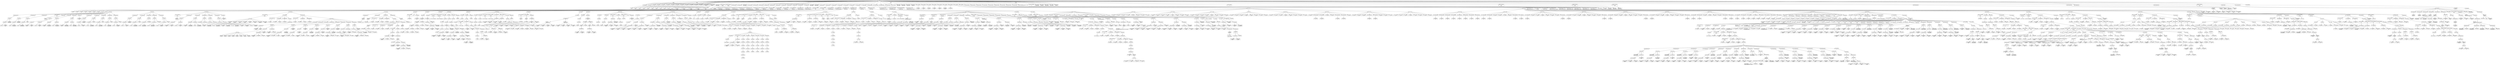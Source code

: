 digraph{
    node [shape=box]
    0 [label="0 Root\l--------"]
    0 -> 2
    2 [label="2 Use Bitmap"]
    2 -> 
    0 [label="0 Root\l--------"]
    0 -> 4
    4 [label="4 Use Draw"]
    4 -> 
    0 [label="0 Root\l--------"]
    0 -> 6
    6 [label="6 Constant\l--------"]
    6 -> 7
    7 [label="7 Integer\l0"]
    0 [label="0 Root\l--------"]
    0 -> 8
    8 [label="8 Constant\l--------"]
    8 -> 9
    9 [label="9 Integer\l10"]
    0 [label="0 Root\l--------"]
    0 -> 10
    10 [label="10 Constant\l--------"]
    10 -> 11
    11 [label="11 Integer\l11"]
    0 [label="0 Root\l--------"]
    0 -> 12
    12 [label="12 Constant\l--------"]
    12 -> 13
    13 [label="13 Integer\l12"]
    0 [label="0 Root\l--------"]
    0 -> 14
    14 [label="14 Constant\l--------"]
    14 -> 15
    15 [label="15 Integer\l13"]
    0 [label="0 Root\l--------"]
    0 -> 16
    16 [label="16 Constant\l--------"]
    16 -> 17
    17 [label="17 Integer\l14"]
    0 [label="0 Root\l--------"]
    0 -> 18
    18 [label="18 Constant\l--------"]
    18 -> 19
    19 [label="19 Integer\l15"]
    0 [label="0 Root\l--------"]
    0 -> 20
    20 [label="20 Constant\l--------"]
    20 -> 21
    21 [label="21 String\lB"]
    0 [label="0 Root\l--------"]
    0 -> 22
    22 [label="22 Constant\l--------"]
    22 -> 23
    23 [label="23 String\lN"]
    0 [label="0 Root\l--------"]
    0 -> 24
    24 [label="24 Constant\l--------"]
    24 -> 25
    25 [label="25 String\l0"]
    0 [label="0 Root\l--------"]
    0 -> 26
    26 [label="26 Constant\l--------"]
    26 -> 28
    28 [label="28 Map"]
    28 -> 27
    27 [label="27 Integer\l10"]
    28 -> 30
    30 [label="30 Integer\l11"]
    28 -> 32
    32 [label="32 Integer\l12"]
    28 -> 34
    34 [label="34 Integer\l13"]
    28 -> 36
    36 [label="36 Integer\l14"]
    28 -> 38
    38 [label="38 Integer\l15"]
    28 -> 40
    40 [label="40 Integer\l0"]
    0 [label="0 Root\l--------"]
    0 -> 42
    42 [label="42 Class Declare\lTCasilla"]
    42 -> 44
    44 [label="44 Function Declare\l-----------------------\linit@0"]
    44 -> 45
    45 [label="45 Block"]
    45 -> 46
    46 [label="46 Expression"]
    46 -> 50
    50 [label="50 Assign\l-------------\l="]
    50 -> 48
    48 [label="48 Infix Dot"]
    48 -> 47
    47 [label="47 this"]
    48 -> 49
    49 [label="49 Identifier\lpieza"]
    50 -> 52
    52 [label="52 Identifier\lNINGUNA"]
    45 [label="45 Block"]
    45 -> 53
    53 [label="53 Expression"]
    53 -> 57
    57 [label="57 Assign\l-------------\l="]
    57 -> 55
    55 [label="55 Infix Dot"]
    55 -> 54
    54 [label="54 this"]
    55 -> 56
    56 [label="56 Identifier\lcolor_pieza"]
    57 -> 59
    59 [label="59 Identifier\lNINGUNO"]
    45 [label="45 Block"]
    45 -> 60
    60 [label="60 Expression"]
    60 -> 64
    64 [label="64 Assign\l-------------\l="]
    64 -> 62
    62 [label="62 Infix Dot"]
    62 -> 61
    61 [label="61 this"]
    62 -> 63
    63 [label="63 Identifier\lseleccionada"]
    64 -> 66
    66 [label="66 Bool\l0"]
    42 -> 67
    67 [label="67 Function Declare\l-----------------------\lclone"]
    67 -> 68
    68 [label="68 Block"]
    68 -> 69
    69 [label="69 Var Declare\l-----------------\lnueva"]
    71 [label ="69 Var : nueva"]
    69 -> 71
    71 [label="71 Call\lTCasilla()"]
    68 [label="68 Block"]
    68 -> 72
    72 [label="72 Expression"]
    72 -> 76
    76 [label="76 Assign\l-------------\l="]
    76 -> 74
    74 [label="74 Infix Dot"]
    74 -> 73
    73 [label="73 Identifier\lnueva"]
    74 -> 75
    75 [label="75 Identifier\lpieza"]
    76 -> 79
    79 [label="79 Infix Dot"]
    79 -> 78
    78 [label="78 this"]
    79 -> 80
    80 [label="80 Identifier\lpieza"]
    68 [label="68 Block"]
    68 -> 81
    81 [label="81 Expression"]
    81 -> 85
    85 [label="85 Assign\l-------------\l="]
    85 -> 83
    83 [label="83 Infix Dot"]
    83 -> 82
    82 [label="82 Identifier\lnueva"]
    83 -> 84
    84 [label="84 Identifier\lcolor_pieza"]
    85 -> 88
    88 [label="88 Infix Dot"]
    88 -> 87
    87 [label="87 this"]
    88 -> 89
    89 [label="89 Identifier\lcolor_pieza"]
    68 [label="68 Block"]
    68 -> 90
    90 [label="90 Expression"]
    90 -> 94
    94 [label="94 Assign\l-------------\l="]
    94 -> 92
    92 [label="92 Infix Dot"]
    92 -> 91
    91 [label="91 Identifier\lnueva"]
    92 -> 93
    93 [label="93 Identifier\lseleccionada"]
    94 -> 97
    97 [label="97 Infix Dot"]
    97 -> 96
    96 [label="96 this"]
    97 -> 98
    98 [label="98 Identifier\lseleccionada"]
    68 [label="68 Block"]
    68 -> 99
    99 [label="99 Return"]
    99 -> 100
    100 [label="100 Identifier\lnueva"]
    0 [label="0 Root\l--------"]
    0 -> 101
    101 [label="101 Class Declare\lTEstado"]
    101 -> 103
    103 [label="103 Function Declare\l-----------------------\linit@0"]
    103 -> 104
    104 [label="104 Block"]
    104 -> 105
    105 [label="105 Expression"]
    105 -> 109
    109 [label="109 Assign\l-------------\l="]
    109 -> 107
    107 [label="107 Infix Dot"]
    107 -> 106
    106 [label="106 this"]
    107 -> 108
    108 [label="108 Identifier\lturno"]
    109 -> 111
    111 [label="111 Identifier\lBLANCO"]
    104 [label="104 Block"]
    104 -> 112
    112 [label="112 Expression"]
    112 -> 116
    116 [label="116 Assign\l-------------\l="]
    116 -> 114
    114 [label="114 Infix Dot"]
    114 -> 113
    113 [label="113 this"]
    114 -> 115
    115 [label="115 Identifier\lmovimientos"]
    116 -> 118
    118 [label="118 Integer\l0"]
    104 [label="104 Block"]
    104 -> 119
    119 [label="119 Expression"]
    119 -> 123
    123 [label="123 Assign\l-------------\l="]
    123 -> 121
    121 [label="121 Infix Dot"]
    121 -> 120
    120 [label="120 this"]
    121 -> 122
    122 [label="122 Identifier\ljaque_blanco"]
    123 -> 125
    125 [label="125 Bool\l0"]
    104 [label="104 Block"]
    104 -> 126
    126 [label="126 Expression"]
    126 -> 130
    130 [label="130 Assign\l-------------\l="]
    130 -> 128
    128 [label="128 Infix Dot"]
    128 -> 127
    127 [label="127 this"]
    128 -> 129
    129 [label="129 Identifier\ljaque_negro"]
    130 -> 132
    132 [label="132 Bool\l0"]
    104 [label="104 Block"]
    104 -> 133
    133 [label="133 Expression"]
    133 -> 137
    137 [label="137 Assign\l-------------\l="]
    137 -> 135
    135 [label="135 Infix Dot"]
    135 -> 134
    134 [label="134 this"]
    135 -> 136
    136 [label="136 Identifier\lterminar"]
    137 -> 139
    139 [label="139 Bool\l0"]
    101 -> 140
    140 [label="140 Function Declare\l-----------------------\linit@2"]
    140 -> 143
    143 [label="143 Block"]
    143 -> 144
    144 [label="144 Expression"]
    144 -> 148
    148 [label="148 Assign\l-------------\l="]
    148 -> 146
    146 [label="146 Infix Dot"]
    146 -> 145
    145 [label="145 this"]
    146 -> 147
    147 [label="147 Identifier\lturno"]
    148 -> 150
    150 [label="150 Identifier\lBLANCO"]
    143 [label="143 Block"]
    143 -> 151
    151 [label="151 Expression"]
    151 -> 155
    155 [label="155 Assign\l-------------\l="]
    155 -> 153
    153 [label="153 Infix Dot"]
    153 -> 152
    152 [label="152 this"]
    153 -> 154
    154 [label="154 Identifier\lmovimientos"]
    155 -> 157
    157 [label="157 Integer\l0"]
    143 [label="143 Block"]
    143 -> 158
    158 [label="158 Expression"]
    158 -> 162
    162 [label="162 Assign\l-------------\l="]
    162 -> 160
    160 [label="160 Infix Dot"]
    160 -> 159
    159 [label="159 this"]
    160 -> 161
    161 [label="161 Identifier\ljaque_blanco"]
    162 -> 164
    164 [label="164 Identifier\lx"]
    143 [label="143 Block"]
    143 -> 165
    165 [label="165 Expression"]
    165 -> 169
    169 [label="169 Assign\l-------------\l="]
    169 -> 167
    167 [label="167 Infix Dot"]
    167 -> 166
    166 [label="166 this"]
    167 -> 168
    168 [label="168 Identifier\ljaque_negro"]
    169 -> 171
    171 [label="171 Identifier\ly"]
    143 [label="143 Block"]
    143 -> 172
    172 [label="172 Expression"]
    172 -> 176
    176 [label="176 Assign\l-------------\l="]
    176 -> 174
    174 [label="174 Infix Dot"]
    174 -> 173
    173 [label="173 this"]
    174 -> 175
    175 [label="175 Identifier\lterminar"]
    176 -> 178
    178 [label="178 Bool\l0"]
    101 -> 179
    179 [label="179 Function Declare\l-----------------------\lclone"]
    179 -> 180
    180 [label="180 Block"]
    180 -> 181
    181 [label="181 Var Declare\l-----------------\lnuevo"]
    183 [label ="181 Var : nuevo"]
    181 -> 183
    183 [label="183 Call\lTEstado()"]
    180 [label="180 Block"]
    180 -> 184
    184 [label="184 Expression"]
    184 -> 188
    188 [label="188 Assign\l-------------\l="]
    188 -> 186
    186 [label="186 Infix Dot"]
    186 -> 185
    185 [label="185 Identifier\lnuevo"]
    186 -> 187
    187 [label="187 Identifier\lturno"]
    188 -> 191
    191 [label="191 Infix Dot"]
    191 -> 190
    190 [label="190 this"]
    191 -> 192
    192 [label="192 Identifier\lturno"]
    180 [label="180 Block"]
    180 -> 193
    193 [label="193 Expression"]
    193 -> 197
    197 [label="197 Assign\l-------------\l="]
    197 -> 195
    195 [label="195 Infix Dot"]
    195 -> 194
    194 [label="194 Identifier\lnuevo"]
    195 -> 196
    196 [label="196 Identifier\lmovimientos"]
    197 -> 200
    200 [label="200 Infix Dot"]
    200 -> 199
    199 [label="199 this"]
    200 -> 201
    201 [label="201 Identifier\lmovimientos"]
    180 [label="180 Block"]
    180 -> 202
    202 [label="202 Expression"]
    202 -> 206
    206 [label="206 Assign\l-------------\l="]
    206 -> 204
    204 [label="204 Infix Dot"]
    204 -> 203
    203 [label="203 Identifier\lnuevo"]
    204 -> 205
    205 [label="205 Identifier\ljaque_blanco"]
    206 -> 209
    209 [label="209 Infix Dot"]
    209 -> 208
    208 [label="208 this"]
    209 -> 210
    210 [label="210 Identifier\ljaque_blanco"]
    180 [label="180 Block"]
    180 -> 211
    211 [label="211 Expression"]
    211 -> 215
    215 [label="215 Assign\l-------------\l="]
    215 -> 213
    213 [label="213 Infix Dot"]
    213 -> 212
    212 [label="212 Identifier\lnuevo"]
    213 -> 214
    214 [label="214 Identifier\ljaque_negro"]
    215 -> 218
    218 [label="218 Infix Dot"]
    218 -> 217
    217 [label="217 this"]
    218 -> 219
    219 [label="219 Identifier\ljaque_negro"]
    180 [label="180 Block"]
    180 -> 220
    220 [label="220 Expression"]
    220 -> 224
    224 [label="224 Assign\l-------------\l="]
    224 -> 222
    222 [label="222 Infix Dot"]
    222 -> 221
    221 [label="221 Identifier\lnuevo"]
    222 -> 223
    223 [label="223 Identifier\lterminar"]
    224 -> 227
    227 [label="227 Infix Dot"]
    227 -> 226
    226 [label="226 this"]
    227 -> 228
    228 [label="228 Identifier\lterminar"]
    180 [label="180 Block"]
    180 -> 229
    229 [label="229 Return"]
    229 -> 230
    230 [label="230 Identifier\lnuevo"]
    0 [label="0 Root\l--------"]
    0 -> 232
    232 [label="232 Import\lchess_types"]
    0 [label="0 Root\l--------"]
    0 -> 233
    233 [label="233 Var Declare\l-----------------\lTablero"]
    234 [label ="233 Var : Tablero"]
    233 -> 234
    234 [label="234 List"]
    0 [label="0 Root\l--------"]
    0 -> 235
    235 [label="235 Var Declare\l-----------------\lEstado"]
    237 [label ="235 Var : Estado"]
    235 -> 237
    237 [label="237 Call\lTEstado()"]
    0 [label="0 Root\l--------"]
    0 -> 238
    238 [label="238 Expression"]
    238 -> 239
    239 [label="239 Function Declare\l-----------------------\liniciar_tablero"]
    239 -> 240
    240 [label="240 Block"]
    240 -> 241
    241 [label="241 Var Declare\l-----------------\lpiezas"]
    242 [label ="241 Var : piezas"]
    241 -> 242
    242 [label="242 List"]
    242 -> 243
    243 [label="243 Identifier\lTORRE"]
    242 -> 244
    244 [label="244 Identifier\lCABALLO"]
    242 -> 245
    245 [label="245 Identifier\lALFIL"]
    242 -> 246
    246 [label="246 Identifier\lDAMA"]
    242 -> 247
    247 [label="247 Identifier\lREY"]
    242 -> 248
    248 [label="248 Identifier\lALFIL"]
    242 -> 249
    249 [label="249 Identifier\lCABALLO"]
    242 -> 250
    250 [label="250 Identifier\lTORRE"]
    240 [label="240 Block"]
    240 -> 251
    251 [label="251 For Loop\l------------"]
    251 -> 252
    252 [label="252 Var Declare\l-----------------\li"]
    253 [label ="252 Var : i"]
    252 -> 253
    253 [label="253 Integer\l0"]
    251 -> 255
    255 [label="255 Infix Expr\l<"]
    255 -> 254
    254 [label="254 Identifier\li"]
    255 [label="255 Infix Expr\l<"]
    255 -> 256
    256 [label="256 Integer\l8"]
    251 -> 257
    257 [label="257 Postfix Expr\l++"]
    257 -> 258
    258 [label="258 Identifier\li"]
    251 -> 259
    259 [label="259 Block"]
    259 -> 260
    260 [label="260 Expression"]
    260 -> 262
    262 [label="262 Infix Dot"]
    262 -> 261
    261 [label="261 Identifier\lTablero"]
    262 -> 264
    264 [label="264 Call\linsert()"]
    264 -> 265
    265 [label="265 List"]
    265 -> 267
    267 [label="267 Call\lTCasilla()"]
    265 -> 269
    269 [label="269 Call\lTCasilla()"]
    265 -> 271
    271 [label="271 Call\lTCasilla()"]
    265 -> 273
    273 [label="273 Call\lTCasilla()"]
    265 -> 275
    275 [label="275 Call\lTCasilla()"]
    265 -> 277
    277 [label="277 Call\lTCasilla()"]
    265 -> 279
    279 [label="279 Call\lTCasilla()"]
    265 -> 281
    281 [label="281 Call\lTCasilla()"]
    240 [label="240 Block"]
    240 -> 282
    282 [label="282 For Loop\l------------"]
    282 -> 283
    283 [label="283 Var Declare\l-----------------\li"]
    284 [label ="283 Var : i"]
    283 -> 284
    284 [label="284 Integer\l0"]
    282 -> 286
    286 [label="286 Infix Expr\l<"]
    286 -> 285
    285 [label="285 Identifier\li"]
    286 [label="286 Infix Expr\l<"]
    286 -> 287
    287 [label="287 Integer\l8"]
    282 -> 288
    288 [label="288 Postfix Expr\l++"]
    288 -> 289
    289 [label="289 Identifier\li"]
    282 -> 290
    290 [label="290 Block"]
    290 -> 291
    291 [label="291 Expression"]
    291 -> 298
    298 [label="298 Assign\l-------------\l="]
    298 -> 296
    296 [label="296 Infix Dot"]
    296 -> 293
    293 [label="293 Index Expr\l"]
    293 -> 292
    292 [label="292 Identifier\lTablero"]
    293 -> 294
    294 [label="294 Identifier\li"]
    293 -> 295
    295 [label="295 Integer\l0"]
    296 -> 297
    297 [label="297 Identifier\lpieza"]
    298 -> 301
    301 [label="301 Index Expr\l"]
    301 -> 300
    300 [label="300 Identifier\lpiezas"]
    301 -> 302
    302 [label="302 Identifier\li"]
    290 [label="290 Block"]
    290 -> 303
    303 [label="303 Expression"]
    303 -> 310
    310 [label="310 Assign\l-------------\l="]
    310 -> 308
    308 [label="308 Infix Dot"]
    308 -> 305
    305 [label="305 Index Expr\l"]
    305 -> 304
    304 [label="304 Identifier\lTablero"]
    305 -> 306
    306 [label="306 Identifier\li"]
    305 -> 307
    307 [label="307 Integer\l0"]
    308 -> 309
    309 [label="309 Identifier\lcolor_pieza"]
    310 -> 312
    312 [label="312 Identifier\lNEGRO"]
    290 [label="290 Block"]
    290 -> 313
    313 [label="313 Expression"]
    313 -> 320
    320 [label="320 Assign\l-------------\l="]
    320 -> 318
    318 [label="318 Infix Dot"]
    318 -> 315
    315 [label="315 Index Expr\l"]
    315 -> 314
    314 [label="314 Identifier\lTablero"]
    315 -> 316
    316 [label="316 Identifier\li"]
    315 -> 317
    317 [label="317 Integer\l1"]
    318 -> 319
    319 [label="319 Identifier\lpieza"]
    320 -> 322
    322 [label="322 Identifier\lPEON"]
    290 [label="290 Block"]
    290 -> 323
    323 [label="323 Expression"]
    323 -> 330
    330 [label="330 Assign\l-------------\l="]
    330 -> 328
    328 [label="328 Infix Dot"]
    328 -> 325
    325 [label="325 Index Expr\l"]
    325 -> 324
    324 [label="324 Identifier\lTablero"]
    325 -> 326
    326 [label="326 Identifier\li"]
    325 -> 327
    327 [label="327 Integer\l1"]
    328 -> 329
    329 [label="329 Identifier\lcolor_pieza"]
    330 -> 332
    332 [label="332 Identifier\lNEGRO"]
    290 [label="290 Block"]
    290 -> 333
    333 [label="333 Expression"]
    333 -> 340
    340 [label="340 Assign\l-------------\l="]
    340 -> 338
    338 [label="338 Infix Dot"]
    338 -> 335
    335 [label="335 Index Expr\l"]
    335 -> 334
    334 [label="334 Identifier\lTablero"]
    335 -> 336
    336 [label="336 Identifier\li"]
    335 -> 337
    337 [label="337 Integer\l6"]
    338 -> 339
    339 [label="339 Identifier\lpieza"]
    340 -> 342
    342 [label="342 Identifier\lPEON"]
    290 [label="290 Block"]
    290 -> 343
    343 [label="343 Expression"]
    343 -> 350
    350 [label="350 Assign\l-------------\l="]
    350 -> 348
    348 [label="348 Infix Dot"]
    348 -> 345
    345 [label="345 Index Expr\l"]
    345 -> 344
    344 [label="344 Identifier\lTablero"]
    345 -> 346
    346 [label="346 Identifier\li"]
    345 -> 347
    347 [label="347 Integer\l6"]
    348 -> 349
    349 [label="349 Identifier\lcolor_pieza"]
    350 -> 352
    352 [label="352 Identifier\lBLANCO"]
    290 [label="290 Block"]
    290 -> 353
    353 [label="353 Expression"]
    353 -> 360
    360 [label="360 Assign\l-------------\l="]
    360 -> 358
    358 [label="358 Infix Dot"]
    358 -> 355
    355 [label="355 Index Expr\l"]
    355 -> 354
    354 [label="354 Identifier\lTablero"]
    355 -> 356
    356 [label="356 Identifier\li"]
    355 -> 357
    357 [label="357 Integer\l7"]
    358 -> 359
    359 [label="359 Identifier\lpieza"]
    360 -> 363
    363 [label="363 Index Expr\l"]
    363 -> 362
    362 [label="362 Identifier\lpiezas"]
    363 -> 364
    364 [label="364 Identifier\li"]
    290 [label="290 Block"]
    290 -> 365
    365 [label="365 Expression"]
    365 -> 372
    372 [label="372 Assign\l-------------\l="]
    372 -> 370
    370 [label="370 Infix Dot"]
    370 -> 367
    367 [label="367 Index Expr\l"]
    367 -> 366
    366 [label="366 Identifier\lTablero"]
    367 -> 368
    368 [label="368 Identifier\li"]
    367 -> 369
    369 [label="369 Integer\l7"]
    370 -> 371
    371 [label="371 Identifier\lcolor_pieza"]
    372 -> 374
    374 [label="374 Identifier\lBLANCO"]
    0 [label="0 Root\l--------"]
    0 -> 375
    375 [label="375 Expression"]
    375 -> 376
    376 [label="376 Function Declare\l-----------------------\lmostrar_tablero"]
    376 -> 377
    377 [label="377 Block"]
    377 -> 378
    378 [label="378 Expression"]
    378 -> 380
    380 [label="380 Call\lprintln()"]
    380 -> 381
    381 [label="381 String\l    a  b  c  d  e  f  g  h"]
    377 [label="377 Block"]
    377 -> 382
    382 [label="382 Expression"]
    382 -> 384
    384 [label="384 Call\lprintln()"]
    384 -> 385
    385 [label="385 String\l  -------------------------"]
    377 [label="377 Block"]
    377 -> 386
    386 [label="386 For Loop\l------------"]
    386 -> 387
    387 [label="387 Var Declare\l-----------------\ly"]
    388 [label ="387 Var : y"]
    387 -> 388
    388 [label="388 Integer\l0"]
    386 -> 390
    390 [label="390 Infix Expr\l<"]
    390 -> 389
    389 [label="389 Identifier\ly"]
    390 [label="390 Infix Expr\l<"]
    390 -> 391
    391 [label="391 Integer\l8"]
    386 -> 392
    392 [label="392 Postfix Expr\l++"]
    392 -> 393
    393 [label="393 Identifier\ly"]
    386 -> 394
    394 [label="394 Block"]
    394 -> 395
    395 [label="395 Expression"]
    395 -> 397
    397 [label="397 Call\lprint()"]
    397 -> 399
    399 [label="399 Infix Expr\l-"]
    399 -> 398
    398 [label="398 Integer\l8"]
    399 [label="399 Infix Expr\l-"]
    399 -> 400
    400 [label="400 Identifier\ly"]
    397 -> 401
    401 [label="401 String\l |"]
    394 [label="394 Block"]
    394 -> 402
    402 [label="402 For Loop\l------------"]
    402 -> 403
    403 [label="403 Var Declare\l-----------------\lx"]
    404 [label ="403 Var : x"]
    403 -> 404
    404 [label="404 Integer\l0"]
    402 -> 406
    406 [label="406 Infix Expr\l<"]
    406 -> 405
    405 [label="405 Identifier\lx"]
    406 [label="406 Infix Expr\l<"]
    406 -> 407
    407 [label="407 Integer\l8"]
    402 -> 408
    408 [label="408 Postfix Expr\l++"]
    408 -> 409
    409 [label="409 Identifier\lx"]
    402 -> 410
    410 [label="410 Block"]
    410 -> 411
    411 [label="411 Var Declare\l-----------------\lpieza"]
    416 [label ="411 Var : pieza"]
    411 -> 416
    416 [label="416 Infix Dot"]
    416 -> 413
    413 [label="413 Index Expr\l"]
    413 -> 412
    412 [label="412 Identifier\lTablero"]
    413 -> 414
    414 [label="414 Identifier\lx"]
    413 -> 415
    415 [label="415 Identifier\ly"]
    416 -> 417
    417 [label="417 Identifier\lpieza"]
    410 [label="410 Block"]
    410 -> 418
    418 [label="418 If Then\l--------"]
    418 -> 422
    422 [label="422 Block"]
    422 -> 423
    423 [label="423 Expression"]
    423 -> 425
    425 [label="425 Call\lprint()"]
    425 -> 426
    426 [label="426 String\l "]
    425 -> 428
    428 [label="428 Index Expr\l"]
    428 -> 427
    427 [label="427 Identifier\lpiezas_dict"]
    428 -> 429
    429 [label="429 Identifier\lpieza"]
    425 -> 434
    434 [label="434 Infix Dot"]
    434 -> 431
    431 [label="431 Index Expr\l"]
    431 -> 430
    430 [label="430 Identifier\lTablero"]
    431 -> 432
    432 [label="432 Identifier\lx"]
    431 -> 433
    433 [label="433 Identifier\ly"]
    434 -> 435
    435 [label="435 Identifier\lcolor_pieza"]
    394 [label="394 Block"]
    394 -> 441
    441 [label="441 Expression"]
    441 -> 443
    443 [label="443 Call\lprintln()"]
    443 -> 444
    444 [label="444 String\l|"]
    377 [label="377 Block"]
    377 -> 445
    445 [label="445 Expression"]
    445 -> 447
    447 [label="447 Call\lprintln()"]
    447 -> 448
    448 [label="448 String\l  -------------------------"]
    0 [label="0 Root\l--------"]
    0 -> 450
    450 [label="450 Import\lchess_types"]
    0 [label="0 Root\l--------"]
    0 -> 451
    451 [label="451 Expression"]
    451 -> 452
    452 [label="452 Function Declare\l-----------------------\lconvertir_a_numero"]
    452 -> 454
    454 [label="454 Block"]
    454 -> 455
    455 [label="455 Var Declare\l-----------------\lnum"]
    456 [label ="455 Var : num"]
    455 -> 456
    456 [label="456 Integer\l0"]
    454 [label="454 Block"]
    454 -> 457
    454 [label="454 Block"]
    454 -> 531
    531 [label="531 Return"]
    531 -> 532
    532 [label="532 Identifier\lnum"]
    0 [label="0 Root\l--------"]
    0 -> 533
    533 [label="533 Expression"]
    533 -> 534
    534 [label="534 Function Declare\l-----------------------\lesta_en_tablero"]
    534 -> 537
    537 [label="537 Block"]
    537 -> 538
    538 [label="538 Return"]
    538 -> 550
    550 [label="550 Infix Expr\land"]
    550 -> 546
    546 [label="546 Infix Expr\land"]
    546 -> 542
    542 [label="542 Infix Expr\land"]
    542 -> 540
    540 [label="540 Infix Expr\l>="]
    540 -> 539
    539 [label="539 Identifier\lx"]
    540 [label="540 Infix Expr\l>="]
    540 -> 541
    541 [label="541 Integer\l0"]
    542 [label="542 Infix Expr\land"]
    542 -> 544
    544 [label="544 Infix Expr\l<"]
    544 -> 543
    543 [label="543 Identifier\lx"]
    544 [label="544 Infix Expr\l<"]
    544 -> 545
    545 [label="545 Integer\l8"]
    546 [label="546 Infix Expr\land"]
    546 -> 548
    548 [label="548 Infix Expr\l>="]
    548 -> 547
    547 [label="547 Identifier\ly"]
    548 [label="548 Infix Expr\l>="]
    548 -> 549
    549 [label="549 Integer\l0"]
    550 [label="550 Infix Expr\land"]
    550 -> 552
    552 [label="552 Infix Expr\l<"]
    552 -> 551
    551 [label="551 Identifier\ly"]
    552 [label="552 Infix Expr\l<"]
    552 -> 553
    553 [label="553 Integer\l8"]
    0 [label="0 Root\l--------"]
    0 -> 554
    554 [label="554 Expression"]
    554 -> 555
    555 [label="555 Function Declare\l-----------------------\lhay_pieza_mismo_color"]
    555 -> 559
    559 [label="559 Block"]
    559 -> 560
    560 [label="560 Return"]
    560 -> 567
    567 [label="567 Infix Expr\l=="]
    567 -> 565
    565 [label="565 Infix Dot"]
    565 -> 562
    562 [label="562 Index Expr\l"]
    562 -> 561
    561 [label="561 Identifier\lTablero"]
    562 -> 563
    563 [label="563 Identifier\lx_dest"]
    562 -> 564
    564 [label="564 Identifier\ly_dest"]
    565 -> 566
    566 [label="566 Identifier\lcolor_pieza"]
    567 [label="567 Infix Expr\l=="]
    567 -> 568
    568 [label="568 Identifier\lcolor"]
    0 [label="0 Root\l--------"]
    0 -> 569
    569 [label="569 Expression"]
    569 -> 570
    570 [label="570 Function Declare\l-----------------------\lvalidar_peon"]
    570 -> 576
    576 [label="576 Block"]
    576 -> 577
    577 [label="577 Var Declare\l-----------------\ldireccion"]
    581 [label ="577 Var : direccion"]
    577 -> 581
    576 [label="576 Block"]
    576 -> 585
    585 [label="585 Var Declare\l-----------------\lfila_inicial"]
    589 [label ="585 Var : fila_inicial"]
    585 -> 589
    576 [label="576 Block"]
    576 -> 592
    592 [label="592 If Then\l--------"]
    592 -> 610
    610 [label="610 Block"]
    610 -> 611
    611 [label="611 If Then\l--------"]
    611 -> 625
    625 [label="625 Block"]
    625 -> 626
    626 [label="626 Return"]
    626 -> 627
    627 [label="627 Bool\l1"]
    576 [label="576 Block"]
    576 -> 631
    631 [label="631 If Then\l--------"]
    631 -> 641
    641 [label="641 Block"]
    641 -> 642
    642 [label="642 Return"]
    642 -> 649
    649 [label="649 Infix Expr\l=="]
    649 -> 647
    647 [label="647 Infix Dot"]
    647 -> 644
    644 [label="644 Index Expr\l"]
    644 -> 643
    643 [label="643 Identifier\lTablero"]
    644 -> 645
    645 [label="645 Identifier\lx_dest"]
    644 -> 646
    646 [label="646 Identifier\ly_dest"]
    647 -> 648
    648 [label="648 Identifier\lpieza"]
    649 [label="649 Infix Expr\l=="]
    649 -> 650
    650 [label="650 Identifier\lNINGUNA"]
    576 [label="576 Block"]
    576 -> 651
    651 [label="651 If Then\l--------"]
    651 -> 667
    667 [label="667 Block"]
    667 -> 668
    668 [label="668 Return"]
    668 -> 677
    677 [label="677 Infix Expr\land"]
    677 -> 675
    675 [label="675 Infix Expr\l=="]
    675 -> 673
    673 [label="673 Infix Dot"]
    673 -> 670
    670 [label="670 Index Expr\l"]
    670 -> 669
    669 [label="669 Identifier\lTablero"]
    670 -> 671
    671 [label="671 Identifier\lx_dest"]
    670 -> 672
    672 [label="672 Identifier\ly_dest"]
    673 -> 674
    674 [label="674 Identifier\lpieza"]
    675 [label="675 Infix Expr\l=="]
    675 -> 676
    676 [label="676 Identifier\lNINGUNA"]
    677 [label="677 Infix Expr\land"]
    677 -> 686
    686 [label="686 Infix Expr\l=="]
    686 -> 684
    684 [label="684 Infix Dot"]
    684 -> 679
    679 [label="679 Index Expr\l"]
    679 -> 678
    678 [label="678 Identifier\lTablero"]
    679 -> 680
    680 [label="680 Identifier\lx_dest"]
    679 -> 682
    682 [label="682 Infix Expr\l+"]
    682 -> 681
    681 [label="681 Identifier\ly_orig"]
    682 [label="682 Infix Expr\l+"]
    682 -> 683
    683 [label="683 Identifier\ldireccion"]
    684 -> 685
    685 [label="685 Identifier\lpieza"]
    686 [label="686 Infix Expr\l=="]
    686 -> 687
    687 [label="687 Identifier\lNINGUNA"]
    576 [label="576 Block"]
    576 -> 688
    688 [label="688 Return"]
    688 -> 689
    689 [label="689 Bool\l0"]
    0 [label="0 Root\l--------"]
    0 -> 690
    690 [label="690 Expression"]
    690 -> 691
    691 [label="691 Function Declare\l-----------------------\lvalidar_torre"]
    691 -> 696
    696 [label="696 Block"]
    696 -> 697
    697 [label="697 If Then\l--------"]
    697 -> 705
    705 [label="705 Block"]
    705 -> 706
    706 [label="706 Return"]
    706 -> 707
    707 [label="707 Bool\l0"]
    696 [label="696 Block"]
    696 -> 708
    708 [label="708 If Then\l--------"]
    708 -> 712
    712 [label="712 Block"]
    712 -> 713
    713 [label="713 Var Declare\l-----------------\lpaso"]
    717 [label ="713 Var : paso"]
    713 -> 717
    712 [label="712 Block"]
    712 -> 721
    721 [label="721 Var Declare\l-----------------\ly"]
    723 [label ="721 Var : y"]
    721 -> 723
    723 [label="723 Infix Expr\l+"]
    723 -> 722
    722 [label="722 Identifier\ly_orig"]
    723 [label="723 Infix Expr\l+"]
    723 -> 724
    724 [label="724 Identifier\lpaso"]
    712 [label="712 Block"]
    712 -> 725
    725 [label="725 While"]
    725 -> 729
    729 [label="729 Block"]
    729 -> 730
    730 [label="730 If Then\l--------"]
    730 -> 739
    739 [label="739 Block"]
    739 -> 740
    740 [label="740 Return"]
    740 -> 741
    741 [label="741 Bool\l0"]
    729 [label="729 Block"]
    729 -> 742
    742 [label="742 Expression"]
    742 -> 744
    744 [label="744 Assign\l-------------\l="]
    744 -> 743
    743 [label="743 Identifier\ly"]
    744 -> 745
    745 [label="745 Infix Expr\l+"]
    745 -> 743
    743 [label="743 Identifier\ly"]
    745 [label="745 Infix Expr\l+"]
    745 -> 746
    746 [label="746 Identifier\lpaso"]
    696 [label="696 Block"]
    696 -> 782
    782 [label="782 Return"]
    782 -> 783
    783 [label="783 Bool\l1"]
    0 [label="0 Root\l--------"]
    0 -> 784
    784 [label="784 Expression"]
    784 -> 785
    785 [label="785 Function Declare\l-----------------------\lvalidar_alfil"]
    785 -> 790
    790 [label="790 Block"]
    790 -> 791
    791 [label="791 If Then\l--------"]
    791 -> 799
    799 [label="799 Block"]
    799 -> 800
    800 [label="800 Return"]
    800 -> 801
    801 [label="801 Bool\l0"]
    790 [label="790 Block"]
    790 -> 802
    802 [label="802 If Then\l--------"]
    802 -> 814
    814 [label="814 Block"]
    814 -> 815
    815 [label="815 Return"]
    815 -> 816
    816 [label="816 Bool\l0"]
    790 [label="790 Block"]
    790 -> 817
    817 [label="817 Var Declare\l-----------------\lpaso_x"]
    821 [label ="817 Var : paso_x"]
    817 -> 821
    790 [label="790 Block"]
    790 -> 825
    825 [label="825 Var Declare\l-----------------\lpaso_y"]
    829 [label ="825 Var : paso_y"]
    825 -> 829
    790 [label="790 Block"]
    790 -> 833
    833 [label="833 Var Declare\l-----------------\lx"]
    835 [label ="833 Var : x"]
    833 -> 835
    835 [label="835 Infix Expr\l+"]
    835 -> 834
    834 [label="834 Identifier\lx_orig"]
    835 [label="835 Infix Expr\l+"]
    835 -> 836
    836 [label="836 Identifier\lpaso_x"]
    790 [label="790 Block"]
    790 -> 837
    837 [label="837 Var Declare\l-----------------\ly"]
    839 [label ="837 Var : y"]
    837 -> 839
    839 [label="839 Infix Expr\l+"]
    839 -> 838
    838 [label="838 Identifier\ly_orig"]
    839 [label="839 Infix Expr\l+"]
    839 -> 840
    840 [label="840 Identifier\lpaso_y"]
    790 [label="790 Block"]
    790 -> 841
    841 [label="841 While"]
    841 -> 845
    845 [label="845 Block"]
    845 -> 846
    846 [label="846 If Then\l--------"]
    846 -> 855
    855 [label="855 Block"]
    855 -> 856
    856 [label="856 Return"]
    856 -> 857
    857 [label="857 Bool\l0"]
    845 [label="845 Block"]
    845 -> 858
    858 [label="858 Expression"]
    858 -> 860
    860 [label="860 Assign\l-------------\l="]
    860 -> 859
    859 [label="859 Identifier\lx"]
    860 -> 861
    861 [label="861 Infix Expr\l+"]
    861 -> 859
    859 [label="859 Identifier\lx"]
    861 [label="861 Infix Expr\l+"]
    861 -> 862
    862 [label="862 Identifier\lpaso_x"]
    845 [label="845 Block"]
    845 -> 863
    863 [label="863 Expression"]
    863 -> 865
    865 [label="865 Assign\l-------------\l="]
    865 -> 864
    864 [label="864 Identifier\ly"]
    865 -> 866
    866 [label="866 Infix Expr\l+"]
    866 -> 864
    864 [label="864 Identifier\ly"]
    866 [label="866 Infix Expr\l+"]
    866 -> 867
    867 [label="867 Identifier\lpaso_y"]
    790 [label="790 Block"]
    790 -> 868
    868 [label="868 Return"]
    868 -> 869
    869 [label="869 Bool\l1"]
    0 [label="0 Root\l--------"]
    0 -> 870
    870 [label="870 Expression"]
    870 -> 871
    871 [label="871 Function Declare\l-----------------------\lvalidar_caballo"]
    871 -> 876
    876 [label="876 Block"]
    876 -> 877
    877 [label="877 Var Declare\l-----------------\ldx"]
    879 [label ="877 Var : dx"]
    877 -> 879
    879 [label="879 Call\labs()"]
    879 -> 881
    881 [label="881 Infix Expr\l-"]
    881 -> 880
    880 [label="880 Identifier\lx_dest"]
    881 [label="881 Infix Expr\l-"]
    881 -> 882
    882 [label="882 Identifier\lx_orig"]
    876 [label="876 Block"]
    876 -> 883
    883 [label="883 Var Declare\l-----------------\ldy"]
    885 [label ="883 Var : dy"]
    883 -> 885
    885 [label="885 Call\labs()"]
    885 -> 887
    887 [label="887 Infix Expr\l-"]
    887 -> 886
    886 [label="886 Identifier\ly_dest"]
    887 [label="887 Infix Expr\l-"]
    887 -> 888
    888 [label="888 Identifier\ly_orig"]
    876 [label="876 Block"]
    876 -> 889
    889 [label="889 Return"]
    889 -> 897
    897 [label="897 Infix Expr\lor"]
    897 -> 893
    893 [label="893 Infix Expr\land"]
    893 -> 891
    891 [label="891 Infix Expr\l=="]
    891 -> 890
    890 [label="890 Identifier\ldx"]
    891 [label="891 Infix Expr\l=="]
    891 -> 892
    892 [label="892 Integer\l1"]
    893 [label="893 Infix Expr\land"]
    893 -> 895
    895 [label="895 Infix Expr\l=="]
    895 -> 894
    894 [label="894 Identifier\ldy"]
    895 [label="895 Infix Expr\l=="]
    895 -> 896
    896 [label="896 Integer\l2"]
    897 [label="897 Infix Expr\lor"]
    897 -> 901
    901 [label="901 Infix Expr\land"]
    901 -> 899
    899 [label="899 Infix Expr\l=="]
    899 -> 898
    898 [label="898 Identifier\ldx"]
    899 [label="899 Infix Expr\l=="]
    899 -> 900
    900 [label="900 Integer\l2"]
    901 [label="901 Infix Expr\land"]
    901 -> 903
    903 [label="903 Infix Expr\l=="]
    903 -> 902
    902 [label="902 Identifier\ldy"]
    903 [label="903 Infix Expr\l=="]
    903 -> 904
    904 [label="904 Integer\l1"]
    0 [label="0 Root\l--------"]
    0 -> 905
    905 [label="905 Expression"]
    905 -> 906
    906 [label="906 Function Declare\l-----------------------\lvalidar_dama"]
    906 -> 911
    911 [label="911 Block"]
    911 -> 912
    912 [label="912 Return"]
    912 -> 919
    919 [label="919 Infix Expr\lor"]
    919 -> 914
    914 [label="914 Call\lvalidar_torre()"]
    914 -> 915
    915 [label="915 Identifier\lx_orig"]
    914 -> 916
    916 [label="916 Identifier\ly_orig"]
    914 -> 917
    917 [label="917 Identifier\lx_dest"]
    914 -> 918
    918 [label="918 Identifier\ly_dest"]
    919 [label="919 Infix Expr\lor"]
    919 -> 921
    921 [label="921 Call\lvalidar_alfil()"]
    921 -> 922
    922 [label="922 Identifier\lx_orig"]
    921 -> 923
    923 [label="923 Identifier\ly_orig"]
    921 -> 924
    924 [label="924 Identifier\lx_dest"]
    921 -> 925
    925 [label="925 Identifier\ly_dest"]
    0 [label="0 Root\l--------"]
    0 -> 926
    926 [label="926 Expression"]
    926 -> 927
    927 [label="927 Function Declare\l-----------------------\lvalidar_rey"]
    927 -> 932
    932 [label="932 Block"]
    932 -> 933
    933 [label="933 If Then\l--------"]
    933 -> 941
    941 [label="941 Block"]
    941 -> 942
    942 [label="942 Return"]
    942 -> 943
    943 [label="943 Bool\l0"]
    932 [label="932 Block"]
    932 -> 944
    944 [label="944 Return"]
    944 -> 952
    952 [label="952 Infix Expr\land"]
    952 -> 950
    950 [label="950 Infix Expr\l<="]
    950 -> 946
    946 [label="946 Call\labs()"]
    946 -> 948
    948 [label="948 Infix Expr\l-"]
    948 -> 947
    947 [label="947 Identifier\lx_dest"]
    948 [label="948 Infix Expr\l-"]
    948 -> 949
    949 [label="949 Identifier\lx_orig"]
    950 [label="950 Infix Expr\l<="]
    950 -> 951
    951 [label="951 Integer\l1"]
    952 [label="952 Infix Expr\land"]
    952 -> 958
    958 [label="958 Infix Expr\l<="]
    958 -> 954
    954 [label="954 Call\labs()"]
    954 -> 956
    956 [label="956 Infix Expr\l-"]
    956 -> 955
    955 [label="955 Identifier\ly_dest"]
    956 [label="956 Infix Expr\l-"]
    956 -> 957
    957 [label="957 Identifier\ly_orig"]
    958 [label="958 Infix Expr\l<="]
    958 -> 959
    959 [label="959 Integer\l1"]
    0 [label="0 Root\l--------"]
    0 -> 960
    960 [label="960 Expression"]
    960 -> 961
    961 [label="961 Function Declare\l-----------------------\lvalidar_movimiento"]
    961 -> 966
    966 [label="966 Block"]
    966 -> 967
    967 [label="967 If Then\l--------"]
    967 -> 979
    979 [label="979 Block"]
    979 -> 980
    980 [label="980 Return"]
    980 -> 981
    981 [label="981 Bool\l0"]
    966 [label="966 Block"]
    966 -> 982
    982 [label="982 If Then\l--------"]
    982 -> 991
    991 [label="991 Block"]
    991 -> 992
    992 [label="992 Return"]
    992 -> 993
    993 [label="993 Bool\l0"]
    966 [label="966 Block"]
    966 -> 994
    994 [label="994 Var Declare\l-----------------\lcolor"]
    999 [label ="994 Var : color"]
    994 -> 999
    999 [label="999 Infix Dot"]
    999 -> 996
    996 [label="996 Index Expr\l"]
    996 -> 995
    995 [label="995 Identifier\lTablero"]
    996 -> 997
    997 [label="997 Identifier\lx_orig"]
    996 -> 998
    998 [label="998 Identifier\ly_orig"]
    999 -> 1000
    1000 [label="1000 Identifier\lcolor_pieza"]
    966 [label="966 Block"]
    966 -> 1001
    1001 [label="1001 If Then\l--------"]
    1001 -> 1007
    1007 [label="1007 Block"]
    1007 -> 1008
    1008 [label="1008 Return"]
    1008 -> 1009
    1009 [label="1009 Bool\l0"]
    966 [label="966 Block"]
    966 -> 1010
    1010 [label="1010 Var Declare\l-----------------\lvalido"]
    1011 [label ="1010 Var : valido"]
    1010 -> 1011
    1011 [label="1011 Bool\l0"]
    966 [label="966 Block"]
    966 -> 1012
    966 [label="966 Block"]
    966 -> 1098
    1098 [label="1098 Return"]
    1098 -> 1099
    1099 [label="1099 Identifier\lvalido"]
    0 [label="0 Root\l--------"]
    0 -> 1100
    1100 [label="1100 Expression"]
    1100 -> 1101
    1101 [label="1101 Function Declare\l-----------------------\lrealizar_movimiento"]
    1101 -> 1106
    1106 [label="1106 Block"]
    1106 -> 1107
    1107 [label="1107 If Then\l--------"]
    1107 -> 1115
    1115 [label="1115 Block"]
    1115 -> 1116
    1116 [label="1116 Return"]
    1116 -> 1117
    1117 [label="1117 Bool\l0"]
    1106 [label="1106 Block"]
    1106 -> 1118
    1118 [label="1118 Expression"]
    1118 -> 1125
    1125 [label="1125 Assign\l-------------\l="]
    1125 -> 1123
    1123 [label="1123 Infix Dot"]
    1123 -> 1120
    1120 [label="1120 Index Expr\l"]
    1120 -> 1119
    1119 [label="1119 Identifier\lTablero"]
    1120 -> 1121
    1121 [label="1121 Identifier\lx_dest"]
    1120 -> 1122
    1122 [label="1122 Identifier\ly_dest"]
    1123 -> 1124
    1124 [label="1124 Identifier\lpieza"]
    1125 -> 1131
    1131 [label="1131 Infix Dot"]
    1131 -> 1128
    1128 [label="1128 Index Expr\l"]
    1128 -> 1127
    1127 [label="1127 Identifier\lTablero"]
    1128 -> 1129
    1129 [label="1129 Identifier\lx_orig"]
    1128 -> 1130
    1130 [label="1130 Identifier\ly_orig"]
    1131 -> 1132
    1132 [label="1132 Identifier\lpieza"]
    1106 [label="1106 Block"]
    1106 -> 1133
    1133 [label="1133 Expression"]
    1133 -> 1140
    1140 [label="1140 Assign\l-------------\l="]
    1140 -> 1138
    1138 [label="1138 Infix Dot"]
    1138 -> 1135
    1135 [label="1135 Index Expr\l"]
    1135 -> 1134
    1134 [label="1134 Identifier\lTablero"]
    1135 -> 1136
    1136 [label="1136 Identifier\lx_dest"]
    1135 -> 1137
    1137 [label="1137 Identifier\ly_dest"]
    1138 -> 1139
    1139 [label="1139 Identifier\lcolor_pieza"]
    1140 -> 1146
    1146 [label="1146 Infix Dot"]
    1146 -> 1143
    1143 [label="1143 Index Expr\l"]
    1143 -> 1142
    1142 [label="1142 Identifier\lTablero"]
    1143 -> 1144
    1144 [label="1144 Identifier\lx_orig"]
    1143 -> 1145
    1145 [label="1145 Identifier\ly_orig"]
    1146 -> 1147
    1147 [label="1147 Identifier\lcolor_pieza"]
    1106 [label="1106 Block"]
    1106 -> 1148
    1148 [label="1148 Expression"]
    1148 -> 1155
    1155 [label="1155 Assign\l-------------\l="]
    1155 -> 1153
    1153 [label="1153 Infix Dot"]
    1153 -> 1150
    1150 [label="1150 Index Expr\l"]
    1150 -> 1149
    1149 [label="1149 Identifier\lTablero"]
    1150 -> 1151
    1151 [label="1151 Identifier\lx_orig"]
    1150 -> 1152
    1152 [label="1152 Identifier\ly_orig"]
    1153 -> 1154
    1154 [label="1154 Identifier\lpieza"]
    1155 -> 1157
    1157 [label="1157 Identifier\lNINGUNA"]
    1106 [label="1106 Block"]
    1106 -> 1158
    1158 [label="1158 Expression"]
    1158 -> 1165
    1165 [label="1165 Assign\l-------------\l="]
    1165 -> 1163
    1163 [label="1163 Infix Dot"]
    1163 -> 1160
    1160 [label="1160 Index Expr\l"]
    1160 -> 1159
    1159 [label="1159 Identifier\lTablero"]
    1160 -> 1161
    1161 [label="1161 Identifier\lx_orig"]
    1160 -> 1162
    1162 [label="1162 Identifier\ly_orig"]
    1163 -> 1164
    1164 [label="1164 Identifier\lcolor_pieza"]
    1165 -> 1167
    1167 [label="1167 Identifier\lNINGUNO"]
    1106 [label="1106 Block"]
    1106 -> 1168
    1168 [label="1168 Expression"]
    1168 -> 1173
    1173 [label="1173 Postfix Expr\l++"]
    1173 -> 1170
    1170 [label="1170 Infix Dot"]
    1170 -> 1169
    1169 [label="1169 Identifier\lEstado"]
    1170 -> 1172
    1172 [label="1172 Identifier\lmovimientos"]
    1106 [label="1106 Block"]
    1106 -> 1174
    1174 [label="1174 Expression"]
    1174 -> 1178
    1178 [label="1178 Assign\l-------------\l="]
    1178 -> 1176
    1176 [label="1176 Infix Dot"]
    1176 -> 1175
    1175 [label="1175 Identifier\lEstado"]
    1176 -> 1177
    1177 [label="1177 Identifier\lturno"]
    1178 -> 1185
    1106 [label="1106 Block"]
    1106 -> 1188
    1188 [label="1188 Return"]
    1188 -> 1189
    1189 [label="1189 Bool\l1"]
    0 [label="0 Root\l--------"]
    0 -> 1191
    1191 [label="1191 Import\lchess_types"]
    0 [label="0 Root\l--------"]
    0 -> 1192
    1192 [label="1192 Import\lchess_moves"]
    0 [label="0 Root\l--------"]
    0 -> 1193
    1193 [label="1193 Expression"]
    1193 -> 1194
    1194 [label="1194 Function Declare\l-----------------------\labs"]
    1194 -> 1196
    1196 [label="1196 Block"]
    1196 -> 1197
    1197 [label="1197 Return"]
    1197 -> 1201
    0 [label="0 Root\l--------"]
    0 -> 1205
    1205 [label="1205 Expression"]
    1205 -> 1206
    1206 [label="1206 Function Declare\l-----------------------\lsign"]
    1206 -> 1208
    1208 [label="1208 Block"]
    1208 -> 1209
    1209 [label="1209 If Then\l--------"]
    1209 -> 1213
    1213 [label="1213 Block"]
    1213 -> 1214
    1214 [label="1214 Return"]
    1214 -> 1215
    1215 [label="1215 Integer\l1"]
    1208 [label="1208 Block"]
    1208 -> 1216
    1216 [label="1216 If Then\l--------"]
    1216 -> 1220
    1220 [label="1220 Block"]
    1220 -> 1221
    1221 [label="1221 Return"]
    1221 -> 1222
    1222 [label="1222 Prefix Expr\l-"]
    1222 -> 1223
    1223 [label="1223 Integer\l1"]
    1208 [label="1208 Block"]
    1208 -> 1224
    1224 [label="1224 Return"]
    1224 -> 1225
    1225 [label="1225 Integer\l0"]
    0 [label="0 Root\l--------"]
    0 -> 1226
    1226 [label="1226 Expression"]
    1226 -> 1227
    1227 [label="1227 Function Declare\l-----------------------\lcasilla_amenazada"]
    1227 -> 1231
    1231 [label="1231 Block"]
    1231 -> 1232
    1232 [label="1232 For Loop\l------------"]
    1232 -> 1233
    1233 [label="1233 Var Declare\l-----------------\lx0"]
    1234 [label ="1233 Var : x0"]
    1233 -> 1234
    1234 [label="1234 Integer\l0"]
    1232 -> 1236
    1236 [label="1236 Infix Expr\l<"]
    1236 -> 1235
    1235 [label="1235 Identifier\lx0"]
    1236 [label="1236 Infix Expr\l<"]
    1236 -> 1237
    1237 [label="1237 Integer\l8"]
    1232 -> 1238
    1238 [label="1238 Postfix Expr\l++"]
    1238 -> 1239
    1239 [label="1239 Identifier\lx0"]
    1232 -> 1240
    1240 [label="1240 Block"]
    1240 -> 1241
    1241 [label="1241 For Loop\l------------"]
    1241 -> 1242
    1242 [label="1242 Var Declare\l-----------------\ly0"]
    1243 [label ="1242 Var : y0"]
    1242 -> 1243
    1243 [label="1243 Integer\l0"]
    1241 -> 1245
    1245 [label="1245 Infix Expr\l<"]
    1245 -> 1244
    1244 [label="1244 Identifier\ly0"]
    1245 [label="1245 Infix Expr\l<"]
    1245 -> 1246
    1246 [label="1246 Integer\l8"]
    1241 -> 1247
    1247 [label="1247 Postfix Expr\l++"]
    1247 -> 1248
    1248 [label="1248 Identifier\ly0"]
    1241 -> 1249
    1249 [label="1249 Block"]
    1249 -> 1250
    1250 [label="1250 If Then\l--------"]
    1250 -> 1259
    1259 [label="1259 Block"]
    1259 -> 1260
    1260 [label="1260 If Then\l--------"]
    1260 -> 1268
    1268 [label="1268 Block"]
    1268 -> 1269
    1269 [label="1269 Continue"]
    1259 [label="1259 Block"]
    1259 -> 1270
    1270 [label="1270 Var Declare\l-----------------\lpieza"]
    1275 [label ="1270 Var : pieza"]
    1270 -> 1275
    1275 [label="1275 Infix Dot"]
    1275 -> 1272
    1272 [label="1272 Index Expr\l"]
    1272 -> 1271
    1271 [label="1271 Identifier\lTablero"]
    1272 -> 1273
    1273 [label="1273 Identifier\lx0"]
    1272 -> 1274
    1274 [label="1274 Identifier\ly0"]
    1275 -> 1276
    1276 [label="1276 Identifier\lpieza"]
    1259 [label="1259 Block"]
    1259 -> 1277
    1277 [label="1277 If Then\l--------"]
    1277 -> 1281
    1281 [label="1281 Block"]
    1281 -> 1282
    1282 [label="1282 If Then\l--------"]
    1282 -> 1286
    1286 [label="1286 Block"]
    1286 -> 1287
    1287 [label="1287 If Then\l--------"]
    1287 -> 1305
    1305 [label="1305 Block"]
    1305 -> 1306
    1306 [label="1306 Return"]
    1306 -> 1307
    1307 [label="1307 Bool\l1"]
    1259 [label="1259 Block"]
    1259 -> 1330
    1330 [label="1330 If Then\l--------"]
    1330 -> 1334
    1334 [label="1334 Block"]
    1334 -> 1335
    1335 [label="1335 If Then\l--------"]
    1335 -> 1342
    1342 [label="1342 Block"]
    1342 -> 1343
    1343 [label="1343 Return"]
    1343 -> 1344
    1344 [label="1344 Bool\l1"]
    1259 [label="1259 Block"]
    1259 -> 1345
    1345 [label="1345 If Then\l--------"]
    1345 -> 1349
    1349 [label="1349 Block"]
    1349 -> 1350
    1350 [label="1350 If Then\l--------"]
    1350 -> 1357
    1357 [label="1357 Block"]
    1357 -> 1358
    1358 [label="1358 Return"]
    1358 -> 1359
    1359 [label="1359 Bool\l1"]
    1259 [label="1259 Block"]
    1259 -> 1360
    1360 [label="1360 If Then\l--------"]
    1360 -> 1364
    1364 [label="1364 Block"]
    1364 -> 1365
    1365 [label="1365 If Then\l--------"]
    1365 -> 1372
    1372 [label="1372 Block"]
    1372 -> 1373
    1373 [label="1373 Return"]
    1373 -> 1374
    1374 [label="1374 Bool\l1"]
    1259 [label="1259 Block"]
    1259 -> 1375
    1375 [label="1375 If Then\l--------"]
    1375 -> 1379
    1379 [label="1379 Block"]
    1379 -> 1380
    1380 [label="1380 If Then\l--------"]
    1380 -> 1387
    1387 [label="1387 Block"]
    1387 -> 1388
    1388 [label="1388 Return"]
    1388 -> 1389
    1389 [label="1389 Bool\l1"]
    1259 [label="1259 Block"]
    1259 -> 1390
    1390 [label="1390 If Then\l--------"]
    1390 -> 1394
    1394 [label="1394 Block"]
    1394 -> 1395
    1395 [label="1395 If Then\l--------"]
    1395 -> 1411
    1411 [label="1411 Block"]
    1411 -> 1412
    1412 [label="1412 Return"]
    1412 -> 1413
    1413 [label="1413 Bool\l1"]
    1231 [label="1231 Block"]
    1231 -> 1414
    1414 [label="1414 Return"]
    1414 -> 1415
    1415 [label="1415 Bool\l0"]
    0 [label="0 Root\l--------"]
    0 -> 1416
    1416 [label="1416 Expression"]
    1416 -> 1417
    1417 [label="1417 Function Declare\l-----------------------\les_ataque_deslizante"]
    1417 -> 1422
    1422 [label="1422 Block"]
    1422 -> 1423
    1423 [label="1423 Var Declare\l-----------------\ldx"]
    1425 [label ="1423 Var : dx"]
    1423 -> 1425
    1425 [label="1425 Call\lsign()"]
    1425 -> 1427
    1427 [label="1427 Infix Expr\l-"]
    1427 -> 1426
    1426 [label="1426 Identifier\lx1"]
    1427 [label="1427 Infix Expr\l-"]
    1427 -> 1428
    1428 [label="1428 Identifier\lx0"]
    1422 [label="1422 Block"]
    1422 -> 1429
    1429 [label="1429 Var Declare\l-----------------\ldy"]
    1431 [label ="1429 Var : dy"]
    1429 -> 1431
    1431 [label="1431 Call\lsign()"]
    1431 -> 1433
    1433 [label="1433 Infix Expr\l-"]
    1433 -> 1432
    1432 [label="1432 Identifier\ly1"]
    1433 [label="1433 Infix Expr\l-"]
    1433 -> 1434
    1434 [label="1434 Identifier\ly0"]
    1422 [label="1422 Block"]
    1422 -> 1435
    1435 [label="1435 If Then\l--------"]
    1435 -> 1463
    1463 [label="1463 Block"]
    1463 -> 1464
    1464 [label="1464 Return"]
    1464 -> 1465
    1465 [label="1465 Bool\l0"]
    1422 [label="1422 Block"]
    1422 -> 1466
    1466 [label="1466 Var Declare\l-----------------\lcx"]
    1468 [label ="1466 Var : cx"]
    1466 -> 1468
    1468 [label="1468 Infix Expr\l+"]
    1468 -> 1467
    1467 [label="1467 Identifier\lx0"]
    1468 [label="1468 Infix Expr\l+"]
    1468 -> 1469
    1469 [label="1469 Identifier\ldx"]
    1422 [label="1422 Block"]
    1422 -> 1470
    1470 [label="1470 Var Declare\l-----------------\lcy"]
    1472 [label ="1470 Var : cy"]
    1470 -> 1472
    1472 [label="1472 Infix Expr\l+"]
    1472 -> 1471
    1471 [label="1471 Identifier\ly0"]
    1472 [label="1472 Infix Expr\l+"]
    1472 -> 1473
    1473 [label="1473 Identifier\ldy"]
    1422 [label="1422 Block"]
    1422 -> 1474
    1474 [label="1474 While"]
    1474 -> 1482
    1482 [label="1482 Block"]
    1482 -> 1483
    1483 [label="1483 If Then\l--------"]
    1483 -> 1492
    1492 [label="1492 Block"]
    1492 -> 1493
    1493 [label="1493 Return"]
    1493 -> 1494
    1494 [label="1494 Bool\l0"]
    1482 [label="1482 Block"]
    1482 -> 1495
    1495 [label="1495 Expression"]
    1495 -> 1497
    1497 [label="1497 Assign\l-------------\l="]
    1497 -> 1496
    1496 [label="1496 Identifier\lcx"]
    1497 -> 1498
    1498 [label="1498 Infix Expr\l+"]
    1498 -> 1496
    1496 [label="1496 Identifier\lcx"]
    1498 [label="1498 Infix Expr\l+"]
    1498 -> 1499
    1499 [label="1499 Identifier\ldx"]
    1482 [label="1482 Block"]
    1482 -> 1500
    1500 [label="1500 Expression"]
    1500 -> 1502
    1502 [label="1502 Assign\l-------------\l="]
    1502 -> 1501
    1501 [label="1501 Identifier\lcy"]
    1502 -> 1503
    1503 [label="1503 Infix Expr\l+"]
    1503 -> 1501
    1501 [label="1501 Identifier\lcy"]
    1503 [label="1503 Infix Expr\l+"]
    1503 -> 1504
    1504 [label="1504 Identifier\ldy"]
    1422 [label="1422 Block"]
    1422 -> 1505
    1505 [label="1505 Return"]
    1505 -> 1506
    1506 [label="1506 Bool\l1"]
    0 [label="0 Root\l--------"]
    0 -> 1507
    1507 [label="1507 Expression"]
    1507 -> 1508
    1508 [label="1508 Function Declare\l-----------------------\lpuede_atacar"]
    1508 -> 1513
    1513 [label="1513 Block"]
    1513 -> 1514
    1514 [label="1514 Var Declare\l-----------------\lpieza"]
    1516 [label ="1514 Var : pieza"]
    1514 -> 1516
    1516 [label="1516 Index Expr\l"]
    1516 -> 1515
    1515 [label="1515 Identifier\lTablero"]
    1516 -> 1517
    1517 [label="1517 Identifier\lx0"]
    1516 -> 1518
    1518 [label="1518 Identifier\ly0"]
    1513 [label="1513 Block"]
    1513 -> 1519
    1519 [label="1519 Var Declare\l-----------------\ldx"]
    1521 [label ="1519 Var : dx"]
    1519 -> 1521
    1521 [label="1521 Infix Expr\l-"]
    1521 -> 1520
    1520 [label="1520 Identifier\lx1"]
    1521 [label="1521 Infix Expr\l-"]
    1521 -> 1522
    1522 [label="1522 Identifier\lx0"]
    1513 [label="1513 Block"]
    1513 -> 1523
    1523 [label="1523 Var Declare\l-----------------\ldy"]
    1525 [label ="1523 Var : dy"]
    1523 -> 1525
    1525 [label="1525 Infix Expr\l-"]
    1525 -> 1524
    1524 [label="1524 Identifier\ly1"]
    1525 [label="1525 Infix Expr\l-"]
    1525 -> 1526
    1526 [label="1526 Identifier\ly0"]
    1513 [label="1513 Block"]
    1513 -> 1527
    1527 [label="1527 Var Declare\l-----------------\ladx"]
    1529 [label ="1527 Var : adx"]
    1527 -> 1529
    1529 [label="1529 Call\labs()"]
    1529 -> 1530
    1530 [label="1530 Identifier\ldx"]
    1513 [label="1513 Block"]
    1513 -> 1531
    1531 [label="1531 Var Declare\l-----------------\lady"]
    1533 [label ="1531 Var : ady"]
    1531 -> 1533
    1533 [label="1533 Call\labs()"]
    1533 -> 1534
    1534 [label="1534 Identifier\ldy"]
    1513 [label="1513 Block"]
    1513 -> 1535
    1513 [label="1513 Block"]
    1513 -> 1677
    1677 [label="1677 Return"]
    1677 -> 1678
    1678 [label="1678 Bool\l0"]
    0 [label="0 Root\l--------"]
    0 -> 1679
    1679 [label="1679 Expression"]
    1679 -> 1680
    1680 [label="1680 Function Declare\l-----------------------\lcasilla_bajo_ataque"]
    1680 -> 1684
    1684 [label="1684 Block"]
    1684 -> 1685
    1685 [label="1685 For Loop\l------------"]
    1685 -> 1686
    1686 [label="1686 Var Declare\l-----------------\lxi"]
    1687 [label ="1686 Var : xi"]
    1686 -> 1687
    1687 [label="1687 Integer\l0"]
    1685 -> 1689
    1689 [label="1689 Infix Expr\l<"]
    1689 -> 1688
    1688 [label="1688 Identifier\lxi"]
    1689 [label="1689 Infix Expr\l<"]
    1689 -> 1690
    1690 [label="1690 Integer\l8"]
    1685 -> 1691
    1691 [label="1691 Postfix Expr\l++"]
    1691 -> 1692
    1692 [label="1692 Identifier\lxi"]
    1685 -> 1693
    1693 [label="1693 Block"]
    1693 -> 1694
    1694 [label="1694 For Loop\l------------"]
    1694 -> 1695
    1695 [label="1695 Var Declare\l-----------------\lyi"]
    1696 [label ="1695 Var : yi"]
    1695 -> 1696
    1696 [label="1696 Integer\l0"]
    1694 -> 1698
    1698 [label="1698 Infix Expr\l<"]
    1698 -> 1697
    1697 [label="1697 Identifier\lyi"]
    1698 [label="1698 Infix Expr\l<"]
    1698 -> 1699
    1699 [label="1699 Integer\l8"]
    1694 -> 1700
    1700 [label="1700 Postfix Expr\l++"]
    1700 -> 1701
    1701 [label="1701 Identifier\lyi"]
    1694 -> 1702
    1702 [label="1702 Block"]
    1702 -> 1703
    1703 [label="1703 If Then\l--------"]
    1703 -> 1712
    1712 [label="1712 Block"]
    1712 -> 1713
    1713 [label="1713 If Then\l--------"]
    1713 -> 1720
    1720 [label="1720 Block"]
    1720 -> 1721
    1721 [label="1721 Return"]
    1721 -> 1722
    1722 [label="1722 Bool\l1"]
    1684 [label="1684 Block"]
    1684 -> 1723
    1723 [label="1723 Return"]
    1723 -> 1724
    1724 [label="1724 Bool\l0"]
    0 [label="0 Root\l--------"]
    0 -> 1725
    1725 [label="1725 Expression"]
    1725 -> 1726
    1726 [label="1726 Function Declare\l-----------------------\lencontrar_rey"]
    1726 -> 1728
    1728 [label="1728 Block"]
    1728 -> 1729
    1729 [label="1729 For Loop\l------------"]
    1729 -> 1730
    1730 [label="1730 Var Declare\l-----------------\lx"]
    1731 [label ="1730 Var : x"]
    1730 -> 1731
    1731 [label="1731 Integer\l0"]
    1729 -> 1733
    1733 [label="1733 Infix Expr\l<"]
    1733 -> 1732
    1732 [label="1732 Identifier\lx"]
    1733 [label="1733 Infix Expr\l<"]
    1733 -> 1734
    1734 [label="1734 Integer\l8"]
    1729 -> 1735
    1735 [label="1735 Postfix Expr\l++"]
    1735 -> 1736
    1736 [label="1736 Identifier\lx"]
    1729 -> 1737
    1737 [label="1737 Block"]
    1737 -> 1738
    1738 [label="1738 For Loop\l------------"]
    1738 -> 1739
    1739 [label="1739 Var Declare\l-----------------\ly"]
    1740 [label ="1739 Var : y"]
    1739 -> 1740
    1740 [label="1740 Integer\l0"]
    1738 -> 1742
    1742 [label="1742 Infix Expr\l<"]
    1742 -> 1741
    1741 [label="1741 Identifier\ly"]
    1742 [label="1742 Infix Expr\l<"]
    1742 -> 1743
    1743 [label="1743 Integer\l8"]
    1738 -> 1744
    1744 [label="1744 Postfix Expr\l++"]
    1744 -> 1745
    1745 [label="1745 Identifier\ly"]
    1738 -> 1746
    1746 [label="1746 Block"]
    1746 -> 1747
    1747 [label="1747 If Then\l--------"]
    1747 -> 1765
    1765 [label="1765 Block"]
    1765 -> 1766
    1766 [label="1766 Return"]
    1766 -> 1767
    1767 [label="1767 List"]
    1767 -> 1768
    1768 [label="1768 Identifier\lx"]
    1767 -> 1769
    1769 [label="1769 Identifier\ly"]
    1728 [label="1728 Block"]
    1728 -> 1770
    1770 [label="1770 Return"]
    1770 -> 1771
    1771 [label="1771 nil"]
    0 [label="0 Root\l--------"]
    0 -> 1772
    1772 [label="1772 Expression"]
    1772 -> 1773
    1773 [label="1773 Function Declare\l-----------------------\lesta_en_jaque"]
    1773 -> 1775
    1775 [label="1775 Block"]
    1775 -> 1776
    1776 [label="1776 Var Declare\l-----------------\lpos_rey"]
    1778 [label ="1776 Var : pos_rey"]
    1776 -> 1778
    1778 [label="1778 Call\lencontrar_rey()"]
    1778 -> 1779
    1779 [label="1779 Identifier\lcolor"]
    1775 [label="1775 Block"]
    1775 -> 1780
    1780 [label="1780 If Then\l--------"]
    1780 -> 1784
    1784 [label="1784 Block"]
    1784 -> 1785
    1785 [label="1785 Return"]
    1785 -> 1786
    1786 [label="1786 Bool\l0"]
    1775 [label="1775 Block"]
    1775 -> 1787
    1787 [label="1787 Var Declare\l-----------------\lcolor_atacante"]
    1791 [label ="1787 Var : color_atacante"]
    1787 -> 1791
    1775 [label="1775 Block"]
    1775 -> 1794
    1794 [label="1794 Return"]
    1794 -> 1796
    1796 [label="1796 Call\lcasilla_bajo_ataque()"]
    1796 -> 1798
    1798 [label="1798 Index Expr\l"]
    1798 -> 1797
    1797 [label="1797 Identifier\lpos_rey"]
    1798 -> 1799
    1799 [label="1799 Integer\l0"]
    1796 -> 1801
    1801 [label="1801 Index Expr\l"]
    1801 -> 1800
    1800 [label="1800 Identifier\lpos_rey"]
    1801 -> 1802
    1802 [label="1802 Integer\l1"]
    1796 -> 1803
    1803 [label="1803 Identifier\lcolor_atacante"]
    0 [label="0 Root\l--------"]
    0 -> 1804
    1804 [label="1804 Expression"]
    1804 -> 1805
    1805 [label="1805 Function Declare\l-----------------------\lmovimiento_deja_en_jaque"]
    1805 -> 1810
    1810 [label="1810 Block"]
    1810 -> 1811
    1811 [label="1811 Var Declare\l-----------------\lestado_backup"]
    1813 [label ="1811 Var : estado_backup"]
    1811 -> 1813
    1813 [label="1813 Infix Dot"]
    1813 -> 1812
    1812 [label="1812 Identifier\lEstado"]
    1813 -> 1815
    1815 [label="1815 Call\lclone()"]
    1810 [label="1810 Block"]
    1810 -> 1816
    1816 [label="1816 Var Declare\l-----------------\lpieza_orig"]
    1821 [label ="1816 Var : pieza_orig"]
    1816 -> 1821
    1821 [label="1821 Infix Dot"]
    1821 -> 1818
    1818 [label="1818 Index Expr\l"]
    1818 -> 1817
    1817 [label="1817 Identifier\lTablero"]
    1818 -> 1819
    1819 [label="1819 Identifier\lx_orig"]
    1818 -> 1820
    1820 [label="1820 Identifier\ly_orig"]
    1821 -> 1823
    1823 [label="1823 Call\lclone()"]
    1810 [label="1810 Block"]
    1810 -> 1824
    1824 [label="1824 Var Declare\l-----------------\lpieza_dest"]
    1829 [label ="1824 Var : pieza_dest"]
    1824 -> 1829
    1829 [label="1829 Infix Dot"]
    1829 -> 1826
    1826 [label="1826 Index Expr\l"]
    1826 -> 1825
    1825 [label="1825 Identifier\lTablero"]
    1826 -> 1827
    1827 [label="1827 Identifier\lx_dest"]
    1826 -> 1828
    1828 [label="1828 Identifier\ly_dest"]
    1829 -> 1831
    1831 [label="1831 Call\lclone()"]
    1810 [label="1810 Block"]
    1810 -> 1832
    1832 [label="1832 Expression"]
    1832 -> 1839
    1839 [label="1839 Assign\l-------------\l="]
    1839 -> 1837
    1837 [label="1837 Infix Dot"]
    1837 -> 1834
    1834 [label="1834 Index Expr\l"]
    1834 -> 1833
    1833 [label="1833 Identifier\lTablero"]
    1834 -> 1835
    1835 [label="1835 Identifier\lx_dest"]
    1834 -> 1836
    1836 [label="1836 Identifier\ly_dest"]
    1837 -> 1838
    1838 [label="1838 Identifier\lpieza"]
    1839 -> 1842
    1842 [label="1842 Infix Dot"]
    1842 -> 1841
    1841 [label="1841 Identifier\lpieza_orig"]
    1842 -> 1843
    1843 [label="1843 Identifier\lpieza"]
    1810 [label="1810 Block"]
    1810 -> 1844
    1844 [label="1844 Expression"]
    1844 -> 1851
    1851 [label="1851 Assign\l-------------\l="]
    1851 -> 1849
    1849 [label="1849 Infix Dot"]
    1849 -> 1846
    1846 [label="1846 Index Expr\l"]
    1846 -> 1845
    1845 [label="1845 Identifier\lTablero"]
    1846 -> 1847
    1847 [label="1847 Identifier\lx_dest"]
    1846 -> 1848
    1848 [label="1848 Identifier\ly_dest"]
    1849 -> 1850
    1850 [label="1850 Identifier\lcolor_pieza"]
    1851 -> 1854
    1854 [label="1854 Infix Dot"]
    1854 -> 1853
    1853 [label="1853 Identifier\lpieza_orig"]
    1854 -> 1855
    1855 [label="1855 Identifier\lcolor_pieza"]
    1810 [label="1810 Block"]
    1810 -> 1856
    1856 [label="1856 Expression"]
    1856 -> 1863
    1863 [label="1863 Assign\l-------------\l="]
    1863 -> 1861
    1861 [label="1861 Infix Dot"]
    1861 -> 1858
    1858 [label="1858 Index Expr\l"]
    1858 -> 1857
    1857 [label="1857 Identifier\lTablero"]
    1858 -> 1859
    1859 [label="1859 Identifier\lx_orig"]
    1858 -> 1860
    1860 [label="1860 Identifier\ly_orig"]
    1861 -> 1862
    1862 [label="1862 Identifier\lpieza"]
    1863 -> 1865
    1865 [label="1865 Identifier\lNINGUNA"]
    1810 [label="1810 Block"]
    1810 -> 1866
    1866 [label="1866 Expression"]
    1866 -> 1873
    1873 [label="1873 Assign\l-------------\l="]
    1873 -> 1871
    1871 [label="1871 Infix Dot"]
    1871 -> 1868
    1868 [label="1868 Index Expr\l"]
    1868 -> 1867
    1867 [label="1867 Identifier\lTablero"]
    1868 -> 1869
    1869 [label="1869 Identifier\lx_orig"]
    1868 -> 1870
    1870 [label="1870 Identifier\ly_orig"]
    1871 -> 1872
    1872 [label="1872 Identifier\lcolor_pieza"]
    1873 -> 1875
    1875 [label="1875 Identifier\lNINGUNO"]
    1810 [label="1810 Block"]
    1810 -> 1876
    1876 [label="1876 Var Declare\l-----------------\len_jaque"]
    1878 [label ="1876 Var : en_jaque"]
    1876 -> 1878
    1878 [label="1878 Call\lesta_en_jaque()"]
    1878 -> 1880
    1880 [label="1880 Infix Dot"]
    1880 -> 1879
    1879 [label="1879 Identifier\lpieza_orig"]
    1880 -> 1881
    1881 [label="1881 Identifier\lcolor_pieza"]
    1810 [label="1810 Block"]
    1810 -> 1882
    1882 [label="1882 Expression"]
    1882 -> 1889
    1889 [label="1889 Assign\l-------------\l="]
    1889 -> 1887
    1887 [label="1887 Infix Dot"]
    1887 -> 1884
    1884 [label="1884 Index Expr\l"]
    1884 -> 1883
    1883 [label="1883 Identifier\lTablero"]
    1884 -> 1885
    1885 [label="1885 Identifier\lx_orig"]
    1884 -> 1886
    1886 [label="1886 Identifier\ly_orig"]
    1887 -> 1888
    1888 [label="1888 Identifier\lpieza"]
    1889 -> 1892
    1892 [label="1892 Infix Dot"]
    1892 -> 1891
    1891 [label="1891 Identifier\lpieza_orig"]
    1892 -> 1893
    1893 [label="1893 Identifier\lpieza"]
    1810 [label="1810 Block"]
    1810 -> 1894
    1894 [label="1894 Expression"]
    1894 -> 1901
    1901 [label="1901 Assign\l-------------\l="]
    1901 -> 1899
    1899 [label="1899 Infix Dot"]
    1899 -> 1896
    1896 [label="1896 Index Expr\l"]
    1896 -> 1895
    1895 [label="1895 Identifier\lTablero"]
    1896 -> 1897
    1897 [label="1897 Identifier\lx_orig"]
    1896 -> 1898
    1898 [label="1898 Identifier\ly_orig"]
    1899 -> 1900
    1900 [label="1900 Identifier\lcolor_pieza"]
    1901 -> 1904
    1904 [label="1904 Infix Dot"]
    1904 -> 1903
    1903 [label="1903 Identifier\lpieza_orig"]
    1904 -> 1905
    1905 [label="1905 Identifier\lcolor_pieza"]
    1810 [label="1810 Block"]
    1810 -> 1906
    1906 [label="1906 Expression"]
    1906 -> 1913
    1913 [label="1913 Assign\l-------------\l="]
    1913 -> 1911
    1911 [label="1911 Infix Dot"]
    1911 -> 1908
    1908 [label="1908 Index Expr\l"]
    1908 -> 1907
    1907 [label="1907 Identifier\lTablero"]
    1908 -> 1909
    1909 [label="1909 Identifier\lx_dest"]
    1908 -> 1910
    1910 [label="1910 Identifier\ly_dest"]
    1911 -> 1912
    1912 [label="1912 Identifier\lpieza"]
    1913 -> 1916
    1916 [label="1916 Infix Dot"]
    1916 -> 1915
    1915 [label="1915 Identifier\lpieza_dest"]
    1916 -> 1917
    1917 [label="1917 Identifier\lpieza"]
    1810 [label="1810 Block"]
    1810 -> 1918
    1918 [label="1918 Expression"]
    1918 -> 1925
    1925 [label="1925 Assign\l-------------\l="]
    1925 -> 1923
    1923 [label="1923 Infix Dot"]
    1923 -> 1920
    1920 [label="1920 Index Expr\l"]
    1920 -> 1919
    1919 [label="1919 Identifier\lTablero"]
    1920 -> 1921
    1921 [label="1921 Identifier\lx_dest"]
    1920 -> 1922
    1922 [label="1922 Identifier\ly_dest"]
    1923 -> 1924
    1924 [label="1924 Identifier\lcolor_pieza"]
    1925 -> 1928
    1928 [label="1928 Infix Dot"]
    1928 -> 1927
    1927 [label="1927 Identifier\lpieza_dest"]
    1928 -> 1929
    1929 [label="1929 Identifier\lcolor_pieza"]
    1810 [label="1810 Block"]
    1810 -> 1930
    1930 [label="1930 Expression"]
    1930 -> 1932
    1932 [label="1932 Assign\l-------------\l="]
    1932 -> 1931
    1931 [label="1931 Identifier\lEstado"]
    1932 -> 1934
    1934 [label="1934 Identifier\lestado_backup"]
    1810 [label="1810 Block"]
    1810 -> 1935
    1935 [label="1935 Return"]
    1935 -> 1936
    1936 [label="1936 Identifier\len_jaque"]
    0 [label="0 Root\l--------"]
    0 -> 1937
    1937 [label="1937 Expression"]
    1937 -> 1938
    1938 [label="1938 Function Declare\l-----------------------\lmovimientos_legales"]
    1938 -> 1940
    1940 [label="1940 Block"]
    1940 -> 1941
    1941 [label="1941 Var Declare\l-----------------\llista"]
    1942 [label ="1941 Var : lista"]
    1941 -> 1942
    1942 [label="1942 List"]
    1940 [label="1940 Block"]
    1940 -> 1943
    1943 [label="1943 For Loop\l------------"]
    1943 -> 1944
    1944 [label="1944 Var Declare\l-----------------\lx0"]
    1945 [label ="1944 Var : x0"]
    1944 -> 1945
    1945 [label="1945 Integer\l0"]
    1943 -> 1947
    1947 [label="1947 Infix Expr\l<"]
    1947 -> 1946
    1946 [label="1946 Identifier\lx0"]
    1947 [label="1947 Infix Expr\l<"]
    1947 -> 1948
    1948 [label="1948 Integer\l8"]
    1943 -> 1949
    1949 [label="1949 Postfix Expr\l++"]
    1949 -> 1950
    1950 [label="1950 Identifier\lx0"]
    1943 -> 1951
    1951 [label="1951 Block"]
    1951 -> 1952
    1952 [label="1952 For Loop\l------------"]
    1952 -> 1953
    1953 [label="1953 Var Declare\l-----------------\ly0"]
    1954 [label ="1953 Var : y0"]
    1953 -> 1954
    1954 [label="1954 Integer\l0"]
    1952 -> 1956
    1956 [label="1956 Infix Expr\l<"]
    1956 -> 1955
    1955 [label="1955 Identifier\ly0"]
    1956 [label="1956 Infix Expr\l<"]
    1956 -> 1957
    1957 [label="1957 Integer\l8"]
    1952 -> 1958
    1958 [label="1958 Postfix Expr\l++"]
    1958 -> 1959
    1959 [label="1959 Identifier\ly0"]
    1952 -> 1960
    1960 [label="1960 Block"]
    1960 -> 1961
    1961 [label="1961 If Then\l--------"]
    1961 -> 1970
    1970 [label="1970 Block"]
    1970 -> 1971
    1971 [label="1971 Continue"]
    1960 [label="1960 Block"]
    1960 -> 1972
    1972 [label="1972 For Loop\l------------"]
    1972 -> 1973
    1973 [label="1973 Var Declare\l-----------------\lx1"]
    1974 [label ="1973 Var : x1"]
    1973 -> 1974
    1974 [label="1974 Integer\l0"]
    1972 -> 1976
    1976 [label="1976 Infix Expr\l<"]
    1976 -> 1975
    1975 [label="1975 Identifier\lx1"]
    1976 [label="1976 Infix Expr\l<"]
    1976 -> 1977
    1977 [label="1977 Integer\l8"]
    1972 -> 1978
    1978 [label="1978 Postfix Expr\l++"]
    1978 -> 1979
    1979 [label="1979 Identifier\lx1"]
    1972 -> 1980
    1980 [label="1980 Block"]
    1980 -> 1981
    1981 [label="1981 For Loop\l------------"]
    1981 -> 1982
    1982 [label="1982 Var Declare\l-----------------\ly1"]
    1983 [label ="1982 Var : y1"]
    1982 -> 1983
    1983 [label="1983 Integer\l0"]
    1981 -> 1985
    1985 [label="1985 Infix Expr\l<"]
    1985 -> 1984
    1984 [label="1984 Identifier\ly1"]
    1985 [label="1985 Infix Expr\l<"]
    1985 -> 1986
    1986 [label="1986 Integer\l8"]
    1981 -> 1987
    1987 [label="1987 Postfix Expr\l++"]
    1987 -> 1988
    1988 [label="1988 Identifier\ly1"]
    1981 -> 1989
    1989 [label="1989 Block"]
    1989 -> 1990
    1990 [label="1990 If Then\l--------"]
    1990 -> 2005
    2005 [label="2005 Block"]
    2005 -> 2006
    2006 [label="2006 Expression"]
    2006 -> 2008
    2008 [label="2008 Infix Dot"]
    2008 -> 2007
    2007 [label="2007 Identifier\llista"]
    2008 -> 2010
    2010 [label="2010 Call\linsert()"]
    2010 -> 2011
    2011 [label="2011 List"]
    2011 -> 2012
    2012 [label="2012 Identifier\lx0"]
    2011 -> 2013
    2013 [label="2013 Identifier\ly0"]
    2011 -> 2014
    2014 [label="2014 Identifier\lx1"]
    2011 -> 2015
    2015 [label="2015 Identifier\ly1"]
    1940 [label="1940 Block"]
    1940 -> 2016
    2016 [label="2016 Return"]
    2016 -> 2017
    2017 [label="2017 Identifier\llista"]
    0 [label="0 Root\l--------"]
    0 -> 2018
    2018 [label="2018 Expression"]
    2018 -> 2019
    2019 [label="2019 Function Declare\l-----------------------\les_jaque_mate"]
    2019 -> 2021
    2021 [label="2021 Block"]
    2021 -> 2022
    2022 [label="2022 If Then\l--------"]
    2022 -> 2027
    2027 [label="2027 Block"]
    2027 -> 2028
    2028 [label="2028 Return"]
    2028 -> 2029
    2029 [label="2029 Bool\l0"]
    2021 [label="2021 Block"]
    2021 -> 2030
    2030 [label="2030 Var Declare\l-----------------\ljugadas"]
    2032 [label ="2030 Var : jugadas"]
    2030 -> 2032
    2032 [label="2032 Call\lmovimientos_legales()"]
    2032 -> 2033
    2033 [label="2033 Identifier\lcolor"]
    2021 [label="2021 Block"]
    2021 -> 2034
    2034 [label="2034 Return"]
    2034 -> 2039
    2039 [label="2039 Infix Expr\l=="]
    2039 -> 2036
    2036 [label="2036 Infix Dot"]
    2036 -> 2035
    2035 [label="2035 Identifier\ljugadas"]
    2036 -> 2038
    2038 [label="2038 Call\lsize()"]
    2039 [label="2039 Infix Expr\l=="]
    2039 -> 2040
    2040 [label="2040 Integer\l0"]
    0 [label="0 Root\l--------"]
    0 -> 2041
    2041 [label="2041 Expression"]
    2041 -> 2042
    2042 [label="2042 Function Declare\l-----------------------\lrealizar_movimiento_seguro"]
    2042 -> 2047
    2047 [label="2047 Block"]
    2047 -> 2048
    2048 [label="2048 If Then\l--------"]
    2048 -> 2056
    2056 [label="2056 Block"]
    2056 -> 2057
    2057 [label="2057 Return"]
    2057 -> 2058
    2058 [label="2058 Bool\l0"]
    2047 [label="2047 Block"]
    2047 -> 2059
    2059 [label="2059 If Then\l--------"]
    2059 -> 2066
    2066 [label="2066 Block"]
    2066 -> 2067
    2067 [label="2067 Expression"]
    2067 -> 2069
    2069 [label="2069 Call\lprintln()"]
    2069 -> 2070
    2070 [label="2070 String\lMovimiento inválido: deja a tu rey en jaque."]
    2066 [label="2066 Block"]
    2066 -> 2071
    2071 [label="2071 Return"]
    2071 -> 2072
    2072 [label="2072 Bool\l0"]
    2047 [label="2047 Block"]
    2047 -> 2073
    2073 [label="2073 Var Declare\l-----------------\lcapturada"]
    2078 [label ="2073 Var : capturada"]
    2073 -> 2078
    2078 [label="2078 Infix Dot"]
    2078 -> 2075
    2075 [label="2075 Index Expr\l"]
    2075 -> 2074
    2074 [label="2074 Identifier\lTablero"]
    2075 -> 2076
    2076 [label="2076 Identifier\lx_dest"]
    2075 -> 2077
    2077 [label="2077 Identifier\ly_dest"]
    2078 -> 2080
    2080 [label="2080 Call\lclone()"]
    2047 [label="2047 Block"]
    2047 -> 2081
    2081 [label="2081 Expression"]
    2081 -> 2088
    2088 [label="2088 Assign\l-------------\l="]
    2088 -> 2086
    2086 [label="2086 Infix Dot"]
    2086 -> 2083
    2083 [label="2083 Index Expr\l"]
    2083 -> 2082
    2082 [label="2082 Identifier\lTablero"]
    2083 -> 2084
    2084 [label="2084 Identifier\lx_dest"]
    2083 -> 2085
    2085 [label="2085 Identifier\ly_dest"]
    2086 -> 2087
    2087 [label="2087 Identifier\lpieza"]
    2088 -> 2094
    2094 [label="2094 Infix Dot"]
    2094 -> 2091
    2091 [label="2091 Index Expr\l"]
    2091 -> 2090
    2090 [label="2090 Identifier\lTablero"]
    2091 -> 2092
    2092 [label="2092 Identifier\lx_orig"]
    2091 -> 2093
    2093 [label="2093 Identifier\ly_orig"]
    2094 -> 2095
    2095 [label="2095 Identifier\lpieza"]
    2047 [label="2047 Block"]
    2047 -> 2096
    2096 [label="2096 Expression"]
    2096 -> 2103
    2103 [label="2103 Assign\l-------------\l="]
    2103 -> 2101
    2101 [label="2101 Infix Dot"]
    2101 -> 2098
    2098 [label="2098 Index Expr\l"]
    2098 -> 2097
    2097 [label="2097 Identifier\lTablero"]
    2098 -> 2099
    2099 [label="2099 Identifier\lx_dest"]
    2098 -> 2100
    2100 [label="2100 Identifier\ly_dest"]
    2101 -> 2102
    2102 [label="2102 Identifier\lcolor_pieza"]
    2103 -> 2109
    2109 [label="2109 Infix Dot"]
    2109 -> 2106
    2106 [label="2106 Index Expr\l"]
    2106 -> 2105
    2105 [label="2105 Identifier\lTablero"]
    2106 -> 2107
    2107 [label="2107 Identifier\lx_orig"]
    2106 -> 2108
    2108 [label="2108 Identifier\ly_orig"]
    2109 -> 2110
    2110 [label="2110 Identifier\lcolor_pieza"]
    2047 [label="2047 Block"]
    2047 -> 2111
    2111 [label="2111 Expression"]
    2111 -> 2118
    2118 [label="2118 Assign\l-------------\l="]
    2118 -> 2116
    2116 [label="2116 Infix Dot"]
    2116 -> 2113
    2113 [label="2113 Index Expr\l"]
    2113 -> 2112
    2112 [label="2112 Identifier\lTablero"]
    2113 -> 2114
    2114 [label="2114 Identifier\lx_orig"]
    2113 -> 2115
    2115 [label="2115 Identifier\ly_orig"]
    2116 -> 2117
    2117 [label="2117 Identifier\lpieza"]
    2118 -> 2120
    2120 [label="2120 Identifier\lNINGUNA"]
    2047 [label="2047 Block"]
    2047 -> 2121
    2121 [label="2121 Expression"]
    2121 -> 2128
    2128 [label="2128 Assign\l-------------\l="]
    2128 -> 2126
    2126 [label="2126 Infix Dot"]
    2126 -> 2123
    2123 [label="2123 Index Expr\l"]
    2123 -> 2122
    2122 [label="2122 Identifier\lTablero"]
    2123 -> 2124
    2124 [label="2124 Identifier\lx_orig"]
    2123 -> 2125
    2125 [label="2125 Identifier\ly_orig"]
    2126 -> 2127
    2127 [label="2127 Identifier\lcolor_pieza"]
    2128 -> 2130
    2130 [label="2130 Identifier\lNINGUNO"]
    2047 [label="2047 Block"]
    2047 -> 2131
    2131 [label="2131 Var Declare\l-----------------\loponente"]
    2137 [label ="2131 Var : oponente"]
    2131 -> 2137
    2047 [label="2047 Block"]
    2047 -> 2140
    2140 [label="2140 If Then\l--------"]
    2140 -> 2144
    2144 [label="2144 Block"]
    2144 -> 2145
    2145 [label="2145 If Then\l--------"]
    2145 -> 2149
    2149 [label="2149 Block"]
    2149 -> 2150
    2150 [label="2150 Expression"]
    2150 -> 2152
    2152 [label="2152 Call\lprintln()"]
    2152 -> 2153
    2153 [label="2153 String\l
¡JAQUE MATE!"]
    2149 [label="2149 Block"]
    2149 -> 2154
    2154 [label="2154 Expression"]
    2154 -> 2158
    2158 [label="2158 Assign\l-------------\l="]
    2158 -> 2156
    2156 [label="2156 Infix Dot"]
    2156 -> 2155
    2155 [label="2155 Identifier\lEstado"]
    2156 -> 2157
    2157 [label="2157 Identifier\lterminar"]
    2158 -> 2160
    2160 [label="2160 Bool\l1"]
    2047 [label="2047 Block"]
    2047 -> 2166
    2166 [label="2166 Expression"]
    2166 -> 2170
    2170 [label="2170 Assign\l-------------\l="]
    2170 -> 2168
    2168 [label="2168 Infix Dot"]
    2168 -> 2167
    2167 [label="2167 Identifier\lEstado"]
    2168 -> 2169
    2169 [label="2169 Identifier\lturno"]
    2170 -> 2172
    2172 [label="2172 Identifier\loponente"]
    2047 [label="2047 Block"]
    2047 -> 2173
    2173 [label="2173 Expression"]
    2173 -> 2178
    2178 [label="2178 Postfix Expr\l++"]
    2178 -> 2175
    2175 [label="2175 Infix Dot"]
    2175 -> 2174
    2174 [label="2174 Identifier\lEstado"]
    2175 -> 2177
    2177 [label="2177 Identifier\lmovimientos"]
    2047 [label="2047 Block"]
    2047 -> 2179
    2179 [label="2179 Return"]
    2179 -> 2180
    2180 [label="2180 Bool\l1"]
    0 [label="0 Root\l--------"]
    0 -> 2182
    2182 [label="2182 Use Math"]
    2182 -> 
    0 [label="0 Root\l--------"]
    0 -> 2183
    2183 [label="2183 Import\lchess_types"]
    0 [label="0 Root\l--------"]
    0 -> 2184
    2184 [label="2184 Import\lchess_moves"]
    0 [label="0 Root\l--------"]
    0 -> 2185
    2185 [label="2185 Import\lchess-check"]
    0 [label="0 Root\l--------"]
    0 -> 2186
    2186 [label="2186 Import\lchess_init"]
    0 [label="0 Root\l--------"]
    0 -> 2187
    2187 [label="2187 Constant\l--------"]
    2187 -> 2188
    2188 [label="2188 Integer\l100"]
    0 [label="0 Root\l--------"]
    0 -> 2189
    2189 [label="2189 Constant\l--------"]
    2189 -> 2190
    2190 [label="2190 Integer\l320"]
    0 [label="0 Root\l--------"]
    0 -> 2191
    2191 [label="2191 Constant\l--------"]
    2191 -> 2192
    2192 [label="2192 Integer\l330"]
    0 [label="0 Root\l--------"]
    0 -> 2193
    2193 [label="2193 Constant\l--------"]
    2193 -> 2194
    2194 [label="2194 Integer\l500"]
    0 [label="0 Root\l--------"]
    0 -> 2195
    2195 [label="2195 Constant\l--------"]
    2195 -> 2196
    2196 [label="2196 Integer\l900"]
    0 [label="0 Root\l--------"]
    0 -> 2197
    2197 [label="2197 Constant\l--------"]
    2197 -> 2198
    2198 [label="2198 Integer\l20000"]
    0 [label="0 Root\l--------"]
    0 -> 2199
    2199 [label="2199 Constant\l--------"]
    2199 -> 2200
    2200 [label="2200 Integer\l3"]
    0 [label="0 Root\l--------"]
    0 -> 2201
    2201 [label="2201 Constant\l--------"]
    2201 -> 2202
    2202 [label="2202 List"]
    2202 -> 2203
    2203 [label="2203 List"]
    2203 -> 2204
    2204 [label="2204 Integer\l0"]
    2203 -> 2205
    2205 [label="2205 Integer\l0"]
    2203 -> 2206
    2206 [label="2206 Integer\l0"]
    2203 -> 2207
    2207 [label="2207 Integer\l0"]
    2203 -> 2208
    2208 [label="2208 Integer\l0"]
    2203 -> 2209
    2209 [label="2209 Integer\l0"]
    2203 -> 2210
    2210 [label="2210 Integer\l0"]
    2203 -> 2211
    2211 [label="2211 Integer\l0"]
    2202 -> 2212
    2212 [label="2212 List"]
    2212 -> 2213
    2213 [label="2213 Integer\l50"]
    2212 -> 2214
    2214 [label="2214 Integer\l50"]
    2212 -> 2215
    2215 [label="2215 Integer\l50"]
    2212 -> 2216
    2216 [label="2216 Integer\l50"]
    2212 -> 2217
    2217 [label="2217 Integer\l50"]
    2212 -> 2218
    2218 [label="2218 Integer\l50"]
    2212 -> 2219
    2219 [label="2219 Integer\l50"]
    2212 -> 2220
    2220 [label="2220 Integer\l50"]
    2202 -> 2221
    2221 [label="2221 List"]
    2221 -> 2222
    2222 [label="2222 Integer\l10"]
    2221 -> 2223
    2223 [label="2223 Integer\l10"]
    2221 -> 2224
    2224 [label="2224 Integer\l20"]
    2221 -> 2225
    2225 [label="2225 Integer\l30"]
    2221 -> 2226
    2226 [label="2226 Integer\l30"]
    2221 -> 2227
    2227 [label="2227 Integer\l20"]
    2221 -> 2228
    2228 [label="2228 Integer\l10"]
    2221 -> 2229
    2229 [label="2229 Integer\l10"]
    2202 -> 2230
    2230 [label="2230 List"]
    2230 -> 2231
    2231 [label="2231 Integer\l5"]
    2230 -> 2232
    2232 [label="2232 Integer\l5"]
    2230 -> 2233
    2233 [label="2233 Integer\l10"]
    2230 -> 2234
    2234 [label="2234 Integer\l25"]
    2230 -> 2235
    2235 [label="2235 Integer\l25"]
    2230 -> 2236
    2236 [label="2236 Integer\l10"]
    2230 -> 2237
    2237 [label="2237 Integer\l5"]
    2230 -> 2238
    2238 [label="2238 Integer\l5"]
    2202 -> 2239
    2239 [label="2239 List"]
    2239 -> 2240
    2240 [label="2240 Integer\l0"]
    2239 -> 2241
    2241 [label="2241 Integer\l0"]
    2239 -> 2242
    2242 [label="2242 Integer\l0"]
    2239 -> 2243
    2243 [label="2243 Integer\l20"]
    2239 -> 2244
    2244 [label="2244 Integer\l20"]
    2239 -> 2245
    2245 [label="2245 Integer\l0"]
    2239 -> 2246
    2246 [label="2246 Integer\l0"]
    2239 -> 2247
    2247 [label="2247 Integer\l0"]
    2202 -> 2248
    2248 [label="2248 List"]
    2248 -> 2249
    2249 [label="2249 Integer\l5"]
    2248 -> 2250
    2250 [label="2250 Prefix Expr\l-"]
    2250 -> 2251
    2251 [label="2251 Integer\l5"]
    2248 -> 2252
    2252 [label="2252 Prefix Expr\l-"]
    2252 -> 2253
    2253 [label="2253 Integer\l10"]
    2248 -> 2254
    2254 [label="2254 Integer\l0"]
    2248 -> 2255
    2255 [label="2255 Integer\l0"]
    2248 -> 2256
    2256 [label="2256 Prefix Expr\l-"]
    2256 -> 2257
    2257 [label="2257 Integer\l10"]
    2248 -> 2258
    2258 [label="2258 Prefix Expr\l-"]
    2258 -> 2259
    2259 [label="2259 Integer\l5"]
    2248 -> 2260
    2260 [label="2260 Integer\l5"]
    2202 -> 2261
    2261 [label="2261 List"]
    2261 -> 2262
    2262 [label="2262 Integer\l5"]
    2261 -> 2263
    2263 [label="2263 Integer\l10"]
    2261 -> 2264
    2264 [label="2264 Integer\l10"]
    2261 -> 2265
    2265 [label="2265 Prefix Expr\l-"]
    2265 -> 2266
    2266 [label="2266 Integer\l20"]
    2261 -> 2267
    2267 [label="2267 Prefix Expr\l-"]
    2267 -> 2268
    2268 [label="2268 Integer\l20"]
    2261 -> 2269
    2269 [label="2269 Integer\l10"]
    2261 -> 2270
    2270 [label="2270 Integer\l10"]
    2261 -> 2271
    2271 [label="2271 Integer\l5"]
    2202 -> 2272
    2272 [label="2272 List"]
    2272 -> 2273
    2273 [label="2273 Integer\l0"]
    2272 -> 2274
    2274 [label="2274 Integer\l0"]
    2272 -> 2275
    2275 [label="2275 Integer\l0"]
    2272 -> 2276
    2276 [label="2276 Integer\l0"]
    2272 -> 2277
    2277 [label="2277 Integer\l0"]
    2272 -> 2278
    2278 [label="2278 Integer\l0"]
    2272 -> 2279
    2279 [label="2279 Integer\l0"]
    2272 -> 2280
    2280 [label="2280 Integer\l0"]
    0 [label="0 Root\l--------"]
    0 -> 2281
    2281 [label="2281 Constant\l--------"]
    2281 -> 2282
    2282 [label="2282 List"]
    2282 -> 2283
    2283 [label="2283 List"]
    2283 -> 2284
    2284 [label="2284 Prefix Expr\l-"]
    2284 -> 2285
    2285 [label="2285 Integer\l50"]
    2283 -> 2286
    2286 [label="2286 Prefix Expr\l-"]
    2286 -> 2287
    2287 [label="2287 Integer\l40"]
    2283 -> 2288
    2288 [label="2288 Prefix Expr\l-"]
    2288 -> 2289
    2289 [label="2289 Integer\l30"]
    2283 -> 2290
    2290 [label="2290 Prefix Expr\l-"]
    2290 -> 2291
    2291 [label="2291 Integer\l30"]
    2283 -> 2292
    2292 [label="2292 Prefix Expr\l-"]
    2292 -> 2293
    2293 [label="2293 Integer\l30"]
    2283 -> 2294
    2294 [label="2294 Prefix Expr\l-"]
    2294 -> 2295
    2295 [label="2295 Integer\l30"]
    2283 -> 2296
    2296 [label="2296 Prefix Expr\l-"]
    2296 -> 2297
    2297 [label="2297 Integer\l40"]
    2283 -> 2298
    2298 [label="2298 Prefix Expr\l-"]
    2298 -> 2299
    2299 [label="2299 Integer\l50"]
    2282 -> 2300
    2300 [label="2300 List"]
    2300 -> 2301
    2301 [label="2301 Prefix Expr\l-"]
    2301 -> 2302
    2302 [label="2302 Integer\l40"]
    2300 -> 2303
    2303 [label="2303 Prefix Expr\l-"]
    2303 -> 2304
    2304 [label="2304 Integer\l20"]
    2300 -> 2305
    2305 [label="2305 Integer\l0"]
    2300 -> 2306
    2306 [label="2306 Integer\l0"]
    2300 -> 2307
    2307 [label="2307 Integer\l0"]
    2300 -> 2308
    2308 [label="2308 Integer\l0"]
    2300 -> 2309
    2309 [label="2309 Prefix Expr\l-"]
    2309 -> 2310
    2310 [label="2310 Integer\l20"]
    2300 -> 2311
    2311 [label="2311 Prefix Expr\l-"]
    2311 -> 2312
    2312 [label="2312 Integer\l40"]
    2282 -> 2313
    2313 [label="2313 List"]
    2313 -> 2314
    2314 [label="2314 Prefix Expr\l-"]
    2314 -> 2315
    2315 [label="2315 Integer\l30"]
    2313 -> 2316
    2316 [label="2316 Integer\l0"]
    2313 -> 2317
    2317 [label="2317 Integer\l10"]
    2313 -> 2318
    2318 [label="2318 Integer\l15"]
    2313 -> 2319
    2319 [label="2319 Integer\l15"]
    2313 -> 2320
    2320 [label="2320 Integer\l10"]
    2313 -> 2321
    2321 [label="2321 Integer\l0"]
    2313 -> 2322
    2322 [label="2322 Prefix Expr\l-"]
    2322 -> 2323
    2323 [label="2323 Integer\l30"]
    2282 -> 2324
    2324 [label="2324 List"]
    2324 -> 2325
    2325 [label="2325 Prefix Expr\l-"]
    2325 -> 2326
    2326 [label="2326 Integer\l30"]
    2324 -> 2327
    2327 [label="2327 Integer\l5"]
    2324 -> 2328
    2328 [label="2328 Integer\l15"]
    2324 -> 2329
    2329 [label="2329 Integer\l20"]
    2324 -> 2330
    2330 [label="2330 Integer\l20"]
    2324 -> 2331
    2331 [label="2331 Integer\l15"]
    2324 -> 2332
    2332 [label="2332 Integer\l5"]
    2324 -> 2333
    2333 [label="2333 Prefix Expr\l-"]
    2333 -> 2334
    2334 [label="2334 Integer\l30"]
    2282 -> 2335
    2335 [label="2335 List"]
    2335 -> 2336
    2336 [label="2336 Prefix Expr\l-"]
    2336 -> 2337
    2337 [label="2337 Integer\l30"]
    2335 -> 2338
    2338 [label="2338 Integer\l0"]
    2335 -> 2339
    2339 [label="2339 Integer\l15"]
    2335 -> 2340
    2340 [label="2340 Integer\l20"]
    2335 -> 2341
    2341 [label="2341 Integer\l20"]
    2335 -> 2342
    2342 [label="2342 Integer\l15"]
    2335 -> 2343
    2343 [label="2343 Integer\l0"]
    2335 -> 2344
    2344 [label="2344 Prefix Expr\l-"]
    2344 -> 2345
    2345 [label="2345 Integer\l30"]
    2282 -> 2346
    2346 [label="2346 List"]
    2346 -> 2347
    2347 [label="2347 Prefix Expr\l-"]
    2347 -> 2348
    2348 [label="2348 Integer\l30"]
    2346 -> 2349
    2349 [label="2349 Integer\l5"]
    2346 -> 2350
    2350 [label="2350 Integer\l10"]
    2346 -> 2351
    2351 [label="2351 Integer\l15"]
    2346 -> 2352
    2352 [label="2352 Integer\l15"]
    2346 -> 2353
    2353 [label="2353 Integer\l10"]
    2346 -> 2354
    2354 [label="2354 Integer\l5"]
    2346 -> 2355
    2355 [label="2355 Prefix Expr\l-"]
    2355 -> 2356
    2356 [label="2356 Integer\l30"]
    2282 -> 2357
    2357 [label="2357 List"]
    2357 -> 2358
    2358 [label="2358 Prefix Expr\l-"]
    2358 -> 2359
    2359 [label="2359 Integer\l40"]
    2357 -> 2360
    2360 [label="2360 Prefix Expr\l-"]
    2360 -> 2361
    2361 [label="2361 Integer\l20"]
    2357 -> 2362
    2362 [label="2362 Integer\l0"]
    2357 -> 2363
    2363 [label="2363 Integer\l5"]
    2357 -> 2364
    2364 [label="2364 Integer\l5"]
    2357 -> 2365
    2365 [label="2365 Integer\l0"]
    2357 -> 2366
    2366 [label="2366 Prefix Expr\l-"]
    2366 -> 2367
    2367 [label="2367 Integer\l20"]
    2357 -> 2368
    2368 [label="2368 Prefix Expr\l-"]
    2368 -> 2369
    2369 [label="2369 Integer\l40"]
    2282 -> 2370
    2370 [label="2370 List"]
    2370 -> 2371
    2371 [label="2371 Prefix Expr\l-"]
    2371 -> 2372
    2372 [label="2372 Integer\l50"]
    2370 -> 2373
    2373 [label="2373 Prefix Expr\l-"]
    2373 -> 2374
    2374 [label="2374 Integer\l40"]
    2370 -> 2375
    2375 [label="2375 Prefix Expr\l-"]
    2375 -> 2376
    2376 [label="2376 Integer\l30"]
    2370 -> 2377
    2377 [label="2377 Prefix Expr\l-"]
    2377 -> 2378
    2378 [label="2378 Integer\l30"]
    2370 -> 2379
    2379 [label="2379 Prefix Expr\l-"]
    2379 -> 2380
    2380 [label="2380 Integer\l30"]
    2370 -> 2381
    2381 [label="2381 Prefix Expr\l-"]
    2381 -> 2382
    2382 [label="2382 Integer\l30"]
    2370 -> 2383
    2383 [label="2383 Prefix Expr\l-"]
    2383 -> 2384
    2384 [label="2384 Integer\l40"]
    2370 -> 2385
    2385 [label="2385 Prefix Expr\l-"]
    2385 -> 2386
    2386 [label="2386 Integer\l50"]
    0 [label="0 Root\l--------"]
    0 -> 2387
    2387 [label="2387 Expression"]
    2387 -> 2388
    2388 [label="2388 Function Declare\l-----------------------\lgenerar_movimiento_ia"]
    2388 -> 2390
    2390 [label="2390 Block"]
    2390 -> 2391
    2391 [label="2391 Var Declare\l-----------------\lmejor_valor"]
    2392 [label ="2391 Var : mejor_valor"]
    2391 -> 2392
    2392 [label="2392 Prefix Expr\l-"]
    2392 -> 2393
    2393 [label="2393 Integer\l999999"]
    2390 [label="2390 Block"]
    2390 -> 2394
    2394 [label="2394 Var Declare\l-----------------\lmejor_movimiento"]
    2395 [label ="2394 Var : mejor_movimiento"]
    2394 -> 2395
    2395 [label="2395 nil"]
    2390 [label="2390 Block"]
    2390 -> 2396
    2396 [label="2396 Var Declare\l-----------------\lpieza_orig_tipo"]
    2397 [label ="2396 Var : pieza_orig_tipo"]
    2396 -> 2397
    2397 [label="2397 Integer\l0"]
    2390 [label="2390 Block"]
    2390 -> 2398
    2398 [label="2398 Var Declare\l-----------------\lpieza_orig_color"]
    2399 [label ="2398 Var : pieza_orig_color"]
    2398 -> 2399
    2399 [label="2399 Integer\l0"]
    2390 [label="2390 Block"]
    2390 -> 2400
    2400 [label="2400 Var Declare\l-----------------\lpieza_dest_tipo"]
    2401 [label ="2400 Var : pieza_dest_tipo"]
    2400 -> 2401
    2401 [label="2401 Integer\l0"]
    2390 [label="2390 Block"]
    2390 -> 2402
    2402 [label="2402 Var Declare\l-----------------\lpieza_dest_color"]
    2403 [label ="2402 Var : pieza_dest_color"]
    2402 -> 2403
    2403 [label="2403 Integer\l0"]
    2390 [label="2390 Block"]
    2390 -> 2404
    2404 [label="2404 Var Declare\l-----------------\lestado_orig"]
    2405 [label ="2404 Var : estado_orig"]
    2404 -> 2405
    2405 [label="2405 Integer\l0"]
    2390 [label="2390 Block"]
    2390 -> 2406
    2406 [label="2406 Var Declare\l-----------------\lcolor_oponente"]
    2407 [label ="2406 Var : color_oponente"]
    2406 -> 2407
    2407 [label="2407 Integer\l0"]
    2390 [label="2390 Block"]
    2390 -> 2408
    2408 [label="2408 Var Declare\l-----------------\lvalor"]
    2409 [label ="2408 Var : valor"]
    2408 -> 2409
    2409 [label="2409 Integer\l0"]
    2390 [label="2390 Block"]
    2390 -> 2410
    2410 [label="2410 For Loop\l------------"]
    2410 -> 2411
    2411 [label="2411 Var Declare\l-----------------\lx_orig"]
    2412 [label ="2411 Var : x_orig"]
    2411 -> 2412
    2412 [label="2412 Integer\l0"]
    2410 -> 2414
    2414 [label="2414 Infix Expr\l<"]
    2414 -> 2413
    2413 [label="2413 Identifier\lx_orig"]
    2414 [label="2414 Infix Expr\l<"]
    2414 -> 2415
    2415 [label="2415 Integer\l8"]
    2410 -> 2416
    2416 [label="2416 Postfix Expr\l++"]
    2416 -> 2417
    2417 [label="2417 Identifier\lx_orig"]
    2410 -> 2418
    2418 [label="2418 Block"]
    2418 -> 2419
    2419 [label="2419 For Loop\l------------"]
    2419 -> 2420
    2420 [label="2420 Var Declare\l-----------------\ly_orig"]
    2421 [label ="2420 Var : y_orig"]
    2420 -> 2421
    2421 [label="2421 Integer\l0"]
    2419 -> 2423
    2423 [label="2423 Infix Expr\l<"]
    2423 -> 2422
    2422 [label="2422 Identifier\ly_orig"]
    2423 [label="2423 Infix Expr\l<"]
    2423 -> 2424
    2424 [label="2424 Integer\l8"]
    2419 -> 2425
    2425 [label="2425 Postfix Expr\l++"]
    2425 -> 2426
    2426 [label="2426 Identifier\ly_orig"]
    2419 -> 2427
    2427 [label="2427 Block"]
    2427 -> 2428
    2428 [label="2428 If Then\l--------"]
    2428 -> 2446
    2446 [label="2446 Block"]
    2446 -> 2447
    2447 [label="2447 Continue"]
    2427 [label="2427 Block"]
    2427 -> 2448
    2448 [label="2448 For Loop\l------------"]
    2448 -> 2449
    2449 [label="2449 Var Declare\l-----------------\lx_dest"]
    2450 [label ="2449 Var : x_dest"]
    2449 -> 2450
    2450 [label="2450 Integer\l0"]
    2448 -> 2452
    2452 [label="2452 Infix Expr\l<"]
    2452 -> 2451
    2451 [label="2451 Identifier\lx_dest"]
    2452 [label="2452 Infix Expr\l<"]
    2452 -> 2453
    2453 [label="2453 Integer\l8"]
    2448 -> 2454
    2454 [label="2454 Postfix Expr\l++"]
    2454 -> 2455
    2455 [label="2455 Identifier\lx_dest"]
    2448 -> 2456
    2456 [label="2456 Block"]
    2456 -> 2457
    2457 [label="2457 For Loop\l------------"]
    2457 -> 2458
    2458 [label="2458 Var Declare\l-----------------\ly_dest"]
    2459 [label ="2458 Var : y_dest"]
    2458 -> 2459
    2459 [label="2459 Integer\l0"]
    2457 -> 2461
    2461 [label="2461 Infix Expr\l<"]
    2461 -> 2460
    2460 [label="2460 Identifier\ly_dest"]
    2461 [label="2461 Infix Expr\l<"]
    2461 -> 2462
    2462 [label="2462 Integer\l8"]
    2457 -> 2463
    2463 [label="2463 Postfix Expr\l++"]
    2463 -> 2464
    2464 [label="2464 Identifier\ly_dest"]
    2457 -> 2465
    2465 [label="2465 Block"]
    2465 -> 2466
    2466 [label="2466 If Then\l--------"]
    2466 -> 2481
    2481 [label="2481 Block"]
    2481 -> 2482
    2482 [label="2482 Expression"]
    2482 -> 2484
    2484 [label="2484 Assign\l-------------\l="]
    2484 -> 2483
    2483 [label="2483 Identifier\lpieza_orig_tipo"]
    2484 -> 2490
    2490 [label="2490 Infix Dot"]
    2490 -> 2487
    2487 [label="2487 Index Expr\l"]
    2487 -> 2486
    2486 [label="2486 Identifier\lTablero"]
    2487 -> 2488
    2488 [label="2488 Identifier\lx_orig"]
    2487 -> 2489
    2489 [label="2489 Identifier\ly_orig"]
    2490 -> 2491
    2491 [label="2491 Identifier\lpieza"]
    2481 [label="2481 Block"]
    2481 -> 2492
    2492 [label="2492 Expression"]
    2492 -> 2494
    2494 [label="2494 Assign\l-------------\l="]
    2494 -> 2493
    2493 [label="2493 Identifier\lpieza_orig_color"]
    2494 -> 2500
    2500 [label="2500 Infix Dot"]
    2500 -> 2497
    2497 [label="2497 Index Expr\l"]
    2497 -> 2496
    2496 [label="2496 Identifier\lTablero"]
    2497 -> 2498
    2498 [label="2498 Identifier\lx_orig"]
    2497 -> 2499
    2499 [label="2499 Identifier\ly_orig"]
    2500 -> 2501
    2501 [label="2501 Identifier\lcolor_pieza"]
    2481 [label="2481 Block"]
    2481 -> 2502
    2502 [label="2502 Expression"]
    2502 -> 2504
    2504 [label="2504 Assign\l-------------\l="]
    2504 -> 2503
    2503 [label="2503 Identifier\lpieza_dest_tipo"]
    2504 -> 2510
    2510 [label="2510 Infix Dot"]
    2510 -> 2507
    2507 [label="2507 Index Expr\l"]
    2507 -> 2506
    2506 [label="2506 Identifier\lTablero"]
    2507 -> 2508
    2508 [label="2508 Identifier\lx_dest"]
    2507 -> 2509
    2509 [label="2509 Identifier\ly_dest"]
    2510 -> 2511
    2511 [label="2511 Identifier\lpieza"]
    2481 [label="2481 Block"]
    2481 -> 2512
    2512 [label="2512 Expression"]
    2512 -> 2514
    2514 [label="2514 Assign\l-------------\l="]
    2514 -> 2513
    2513 [label="2513 Identifier\lpieza_dest_color"]
    2514 -> 2520
    2520 [label="2520 Infix Dot"]
    2520 -> 2517
    2517 [label="2517 Index Expr\l"]
    2517 -> 2516
    2516 [label="2516 Identifier\lTablero"]
    2517 -> 2518
    2518 [label="2518 Identifier\lx_dest"]
    2517 -> 2519
    2519 [label="2519 Identifier\ly_dest"]
    2520 -> 2521
    2521 [label="2521 Identifier\lcolor_pieza"]
    2481 [label="2481 Block"]
    2481 -> 2522
    2522 [label="2522 Expression"]
    2522 -> 2524
    2524 [label="2524 Assign\l-------------\l="]
    2524 -> 2523
    2523 [label="2523 Identifier\lestado_orig"]
    2524 -> 2527
    2527 [label="2527 Infix Dot"]
    2527 -> 2526
    2526 [label="2526 Identifier\lEstado"]
    2527 -> 2529
    2529 [label="2529 Call\lclone()"]
    2481 [label="2481 Block"]
    2481 -> 2530
    2530 [label="2530 Expression"]
    2530 -> 2537
    2537 [label="2537 Assign\l-------------\l="]
    2537 -> 2535
    2535 [label="2535 Infix Dot"]
    2535 -> 2532
    2532 [label="2532 Index Expr\l"]
    2532 -> 2531
    2531 [label="2531 Identifier\lTablero"]
    2532 -> 2533
    2533 [label="2533 Identifier\lx_dest"]
    2532 -> 2534
    2534 [label="2534 Identifier\ly_dest"]
    2535 -> 2536
    2536 [label="2536 Identifier\lpieza"]
    2537 -> 2539
    2539 [label="2539 Identifier\lpieza_orig_tipo"]
    2481 [label="2481 Block"]
    2481 -> 2540
    2540 [label="2540 Expression"]
    2540 -> 2547
    2547 [label="2547 Assign\l-------------\l="]
    2547 -> 2545
    2545 [label="2545 Infix Dot"]
    2545 -> 2542
    2542 [label="2542 Index Expr\l"]
    2542 -> 2541
    2541 [label="2541 Identifier\lTablero"]
    2542 -> 2543
    2543 [label="2543 Identifier\lx_dest"]
    2542 -> 2544
    2544 [label="2544 Identifier\ly_dest"]
    2545 -> 2546
    2546 [label="2546 Identifier\lcolor_pieza"]
    2547 -> 2549
    2549 [label="2549 Identifier\lpieza_orig_color"]
    2481 [label="2481 Block"]
    2481 -> 2550
    2550 [label="2550 Expression"]
    2550 -> 2557
    2557 [label="2557 Assign\l-------------\l="]
    2557 -> 2555
    2555 [label="2555 Infix Dot"]
    2555 -> 2552
    2552 [label="2552 Index Expr\l"]
    2552 -> 2551
    2551 [label="2551 Identifier\lTablero"]
    2552 -> 2553
    2553 [label="2553 Identifier\lx_orig"]
    2552 -> 2554
    2554 [label="2554 Identifier\ly_orig"]
    2555 -> 2556
    2556 [label="2556 Identifier\lpieza"]
    2557 -> 2559
    2559 [label="2559 Identifier\lNINGUNA"]
    2481 [label="2481 Block"]
    2481 -> 2560
    2560 [label="2560 Expression"]
    2560 -> 2567
    2567 [label="2567 Assign\l-------------\l="]
    2567 -> 2565
    2565 [label="2565 Infix Dot"]
    2565 -> 2562
    2562 [label="2562 Index Expr\l"]
    2562 -> 2561
    2561 [label="2561 Identifier\lTablero"]
    2562 -> 2563
    2563 [label="2563 Identifier\lx_orig"]
    2562 -> 2564
    2564 [label="2564 Identifier\ly_orig"]
    2565 -> 2566
    2566 [label="2566 Identifier\lcolor_pieza"]
    2567 -> 2569
    2569 [label="2569 Identifier\lNINGUNO"]
    2481 [label="2481 Block"]
    2481 -> 2570
    2570 [label="2570 Expression"]
    2570 -> 2572
    2572 [label="2572 Assign\l-------------\l="]
    2572 -> 2571
    2571 [label="2571 Identifier\lcolor_oponente"]
    2572 -> 2577
    2481 [label="2481 Block"]
    2481 -> 2580
    2580 [label="2580 Expression"]
    2580 -> 2582
    2582 [label="2582 Assign\l-------------\l="]
    2582 -> 2581
    2581 [label="2581 Identifier\lvalor"]
    2582 -> 2584
    2584 [label="2584 Prefix Expr\l-"]
    2584 -> 2586
    2586 [label="2586 Call\lminimax()"]
    2586 -> 2588
    2588 [label="2588 Infix Expr\l-"]
    2588 -> 2587
    2587 [label="2587 Identifier\lPROFUNDIDAD_BUSQUEDA"]
    2588 [label="2588 Infix Expr\l-"]
    2588 -> 2589
    2589 [label="2589 Integer\l1"]
    2586 -> 2590
    2590 [label="2590 Prefix Expr\l-"]
    2590 -> 2591
    2591 [label="2591 Integer\l999999"]
    2586 -> 2592
    2592 [label="2592 Integer\l999999"]
    2586 -> 2593
    2593 [label="2593 Identifier\lcolor_oponente"]
    2481 [label="2481 Block"]
    2481 -> 2594
    2594 [label="2594 Expression"]
    2594 -> 2601
    2601 [label="2601 Assign\l-------------\l="]
    2601 -> 2599
    2599 [label="2599 Infix Dot"]
    2599 -> 2596
    2596 [label="2596 Index Expr\l"]
    2596 -> 2595
    2595 [label="2595 Identifier\lTablero"]
    2596 -> 2597
    2597 [label="2597 Identifier\lx_orig"]
    2596 -> 2598
    2598 [label="2598 Identifier\ly_orig"]
    2599 -> 2600
    2600 [label="2600 Identifier\lpieza"]
    2601 -> 2603
    2603 [label="2603 Identifier\lpieza_orig_tipo"]
    2481 [label="2481 Block"]
    2481 -> 2604
    2604 [label="2604 Expression"]
    2604 -> 2611
    2611 [label="2611 Assign\l-------------\l="]
    2611 -> 2609
    2609 [label="2609 Infix Dot"]
    2609 -> 2606
    2606 [label="2606 Index Expr\l"]
    2606 -> 2605
    2605 [label="2605 Identifier\lTablero"]
    2606 -> 2607
    2607 [label="2607 Identifier\lx_orig"]
    2606 -> 2608
    2608 [label="2608 Identifier\ly_orig"]
    2609 -> 2610
    2610 [label="2610 Identifier\lcolor_pieza"]
    2611 -> 2613
    2613 [label="2613 Identifier\lpieza_orig_color"]
    2481 [label="2481 Block"]
    2481 -> 2614
    2614 [label="2614 Expression"]
    2614 -> 2621
    2621 [label="2621 Assign\l-------------\l="]
    2621 -> 2619
    2619 [label="2619 Infix Dot"]
    2619 -> 2616
    2616 [label="2616 Index Expr\l"]
    2616 -> 2615
    2615 [label="2615 Identifier\lTablero"]
    2616 -> 2617
    2617 [label="2617 Identifier\lx_dest"]
    2616 -> 2618
    2618 [label="2618 Identifier\ly_dest"]
    2619 -> 2620
    2620 [label="2620 Identifier\lpieza"]
    2621 -> 2623
    2623 [label="2623 Identifier\lpieza_dest_tipo"]
    2481 [label="2481 Block"]
    2481 -> 2624
    2624 [label="2624 Expression"]
    2624 -> 2631
    2631 [label="2631 Assign\l-------------\l="]
    2631 -> 2629
    2629 [label="2629 Infix Dot"]
    2629 -> 2626
    2626 [label="2626 Index Expr\l"]
    2626 -> 2625
    2625 [label="2625 Identifier\lTablero"]
    2626 -> 2627
    2627 [label="2627 Identifier\lx_dest"]
    2626 -> 2628
    2628 [label="2628 Identifier\ly_dest"]
    2629 -> 2630
    2630 [label="2630 Identifier\lcolor_pieza"]
    2631 -> 2633
    2633 [label="2633 Identifier\lpieza_dest_color"]
    2481 [label="2481 Block"]
    2481 -> 2634
    2634 [label="2634 Expression"]
    2634 -> 2636
    2636 [label="2636 Assign\l-------------\l="]
    2636 -> 2635
    2635 [label="2635 Identifier\lEstado"]
    2636 -> 2638
    2638 [label="2638 Identifier\lestado_orig"]
    2481 [label="2481 Block"]
    2481 -> 2639
    2639 [label="2639 If Then\l--------"]
    2639 -> 2643
    2643 [label="2643 Block"]
    2643 -> 2644
    2644 [label="2644 Expression"]
    2644 -> 2646
    2646 [label="2646 Assign\l-------------\l="]
    2646 -> 2645
    2645 [label="2645 Identifier\lmejor_valor"]
    2646 -> 2648
    2648 [label="2648 Identifier\lvalor"]
    2643 [label="2643 Block"]
    2643 -> 2649
    2649 [label="2649 Expression"]
    2649 -> 2651
    2651 [label="2651 Assign\l-------------\l="]
    2651 -> 2650
    2650 [label="2650 Identifier\lmejor_movimiento"]
    2651 -> 2653
    2653 [label="2653 List"]
    2653 -> 2654
    2654 [label="2654 Identifier\lx_orig"]
    2653 -> 2655
    2655 [label="2655 Identifier\ly_orig"]
    2653 -> 2656
    2656 [label="2656 Identifier\lx_dest"]
    2653 -> 2657
    2657 [label="2657 Identifier\ly_dest"]
    2390 [label="2390 Block"]
    2390 -> 2658
    2658 [label="2658 Return"]
    2658 -> 2659
    2659 [label="2659 Identifier\lmejor_movimiento"]
    0 [label="0 Root\l--------"]
    0 -> 2660
    2660 [label="2660 Expression"]
    2660 -> 2661
    2661 [label="2661 Function Declare\l-----------------------\lminimax"]
    2661 -> 2666
    2666 [label="2666 Block"]
    2666 -> 2667
    2667 [label="2667 If Then\l--------"]
    2667 -> 2671
    2671 [label="2671 Block"]
    2671 -> 2672
    2672 [label="2672 Return"]
    2672 -> 2674
    2674 [label="2674 Call\levaluar_tablero()"]
    2666 [label="2666 Block"]
    2666 -> 2675
    2675 [label="2675 If Then\l--------"]
    2675 -> 2679
    2679 [label="2679 Block"]
    2679 -> 2680
    2680 [label="2680 Return"]
    2680 -> 2684
    2666 [label="2666 Block"]
    2666 -> 2688
    2688 [label="2688 Var Declare\l-----------------\lvalor"]
    2689 [label ="2688 Var : valor"]
    2688 -> 2689
    2689 [label="2689 Integer\l0"]
    2666 [label="2666 Block"]
    2666 -> 2690
    2690 [label="2690 Var Declare\l-----------------\lmovimientos_legales"]
    2692 [label ="2690 Var : movimientos_legales"]
    2690 -> 2692
    2692 [label="2692 Call\lgenerar_movimientos_legales()"]
    2692 -> 2693
    2693 [label="2693 Identifier\lcolor_turno"]
    2666 [label="2666 Block"]
    2666 -> 2694
    2694 [label="2694 Expression"]
    2694 -> 2696
    2696 [label="2696 Assign\l-------------\l="]
    2696 -> 2695
    2695 [label="2695 Identifier\lvalor"]
    2696 -> 2701
    2666 [label="2666 Block"]
    2666 -> 2705
    2705 [label="2705 Var Declare\l-----------------\lcolor_oponente"]
    2709 [label ="2705 Var : color_oponente"]
    2705 -> 2709
    2666 [label="2666 Block"]
    2666 -> 2712
    2712 [label="2712 For Loop\l------------"]
    2712 -> 2713
    2713 [label="2713 Var Declare\l-----------------\li"]
    2714 [label ="2713 Var : i"]
    2713 -> 2714
    2714 [label="2714 Integer\l0"]
    2712 -> 2716
    2716 [label="2716 Infix Expr\l<"]
    2716 -> 2715
    2715 [label="2715 Identifier\li"]
    2716 [label="2716 Infix Expr\l<"]
    2716 -> 2718
    2718 [label="2718 Infix Dot"]
    2718 -> 2717
    2717 [label="2717 Identifier\lmovimientos_legales"]
    2718 -> 2720
    2720 [label="2720 Call\lsize()"]
    2712 -> 2721
    2721 [label="2721 Postfix Expr\l++"]
    2721 -> 2722
    2722 [label="2722 Identifier\li"]
    2712 -> 2723
    2723 [label="2723 Block"]
    2723 -> 2724
    2724 [label="2724 Var Declare\l-----------------\lx_orig"]
    2726 [label ="2724 Var : x_orig"]
    2724 -> 2726
    2726 [label="2726 Index Expr\l"]
    2726 -> 2725
    2725 [label="2725 Identifier\lmovimientos_legales"]
    2726 -> 2727
    2727 [label="2727 Identifier\li"]
    2726 -> 2728
    2728 [label="2728 Integer\l0"]
    2723 [label="2723 Block"]
    2723 -> 2729
    2729 [label="2729 Var Declare\l-----------------\ly_orig"]
    2731 [label ="2729 Var : y_orig"]
    2729 -> 2731
    2731 [label="2731 Index Expr\l"]
    2731 -> 2730
    2730 [label="2730 Identifier\lmovimientos_legales"]
    2731 -> 2732
    2732 [label="2732 Identifier\li"]
    2731 -> 2733
    2733 [label="2733 Integer\l1"]
    2723 [label="2723 Block"]
    2723 -> 2734
    2734 [label="2734 Var Declare\l-----------------\lx_dest"]
    2736 [label ="2734 Var : x_dest"]
    2734 -> 2736
    2736 [label="2736 Index Expr\l"]
    2736 -> 2735
    2735 [label="2735 Identifier\lmovimientos_legales"]
    2736 -> 2737
    2737 [label="2737 Identifier\li"]
    2736 -> 2738
    2738 [label="2738 Integer\l2"]
    2723 [label="2723 Block"]
    2723 -> 2739
    2739 [label="2739 Var Declare\l-----------------\ly_dest"]
    2741 [label ="2739 Var : y_dest"]
    2739 -> 2741
    2741 [label="2741 Index Expr\l"]
    2741 -> 2740
    2740 [label="2740 Identifier\lmovimientos_legales"]
    2741 -> 2742
    2742 [label="2742 Identifier\li"]
    2741 -> 2743
    2743 [label="2743 Integer\l3"]
    2723 [label="2723 Block"]
    2723 -> 2744
    2744 [label="2744 Var Declare\l-----------------\lpieza_orig_tipo"]
    2749 [label ="2744 Var : pieza_orig_tipo"]
    2744 -> 2749
    2749 [label="2749 Infix Dot"]
    2749 -> 2746
    2746 [label="2746 Index Expr\l"]
    2746 -> 2745
    2745 [label="2745 Identifier\lTablero"]
    2746 -> 2747
    2747 [label="2747 Identifier\lx_orig"]
    2746 -> 2748
    2748 [label="2748 Identifier\ly_orig"]
    2749 -> 2750
    2750 [label="2750 Identifier\lpieza"]
    2723 [label="2723 Block"]
    2723 -> 2751
    2751 [label="2751 Var Declare\l-----------------\lpieza_orig_color"]
    2756 [label ="2751 Var : pieza_orig_color"]
    2751 -> 2756
    2756 [label="2756 Infix Dot"]
    2756 -> 2753
    2753 [label="2753 Index Expr\l"]
    2753 -> 2752
    2752 [label="2752 Identifier\lTablero"]
    2753 -> 2754
    2754 [label="2754 Identifier\lx_orig"]
    2753 -> 2755
    2755 [label="2755 Identifier\ly_orig"]
    2756 -> 2757
    2757 [label="2757 Identifier\lcolor_pieza"]
    2723 [label="2723 Block"]
    2723 -> 2758
    2758 [label="2758 Var Declare\l-----------------\lpieza_dest_tipo"]
    2763 [label ="2758 Var : pieza_dest_tipo"]
    2758 -> 2763
    2763 [label="2763 Infix Dot"]
    2763 -> 2760
    2760 [label="2760 Index Expr\l"]
    2760 -> 2759
    2759 [label="2759 Identifier\lTablero"]
    2760 -> 2761
    2761 [label="2761 Identifier\lx_dest"]
    2760 -> 2762
    2762 [label="2762 Identifier\ly_dest"]
    2763 -> 2764
    2764 [label="2764 Identifier\lpieza"]
    2723 [label="2723 Block"]
    2723 -> 2765
    2765 [label="2765 Var Declare\l-----------------\lpieza_dest_color"]
    2770 [label ="2765 Var : pieza_dest_color"]
    2765 -> 2770
    2770 [label="2770 Infix Dot"]
    2770 -> 2767
    2767 [label="2767 Index Expr\l"]
    2767 -> 2766
    2766 [label="2766 Identifier\lTablero"]
    2767 -> 2768
    2768 [label="2768 Identifier\lx_dest"]
    2767 -> 2769
    2769 [label="2769 Identifier\ly_dest"]
    2770 -> 2771
    2771 [label="2771 Identifier\lcolor_pieza"]
    2723 [label="2723 Block"]
    2723 -> 2772
    2772 [label="2772 Var Declare\l-----------------\lestado_orig"]
    2774 [label ="2772 Var : estado_orig"]
    2772 -> 2774
    2774 [label="2774 Infix Dot"]
    2774 -> 2773
    2773 [label="2773 Identifier\lEstado"]
    2774 -> 2776
    2776 [label="2776 Call\lclone()"]
    2723 [label="2723 Block"]
    2723 -> 2777
    2777 [label="2777 Expression"]
    2777 -> 2784
    2784 [label="2784 Assign\l-------------\l="]
    2784 -> 2782
    2782 [label="2782 Infix Dot"]
    2782 -> 2779
    2779 [label="2779 Index Expr\l"]
    2779 -> 2778
    2778 [label="2778 Identifier\lTablero"]
    2779 -> 2780
    2780 [label="2780 Identifier\lx_dest"]
    2779 -> 2781
    2781 [label="2781 Identifier\ly_dest"]
    2782 -> 2783
    2783 [label="2783 Identifier\lpieza"]
    2784 -> 2786
    2786 [label="2786 Identifier\lpieza_orig_tipo"]
    2723 [label="2723 Block"]
    2723 -> 2787
    2787 [label="2787 Expression"]
    2787 -> 2794
    2794 [label="2794 Assign\l-------------\l="]
    2794 -> 2792
    2792 [label="2792 Infix Dot"]
    2792 -> 2789
    2789 [label="2789 Index Expr\l"]
    2789 -> 2788
    2788 [label="2788 Identifier\lTablero"]
    2789 -> 2790
    2790 [label="2790 Identifier\lx_dest"]
    2789 -> 2791
    2791 [label="2791 Identifier\ly_dest"]
    2792 -> 2793
    2793 [label="2793 Identifier\lcolor_pieza"]
    2794 -> 2796
    2796 [label="2796 Identifier\lpieza_orig_color"]
    2723 [label="2723 Block"]
    2723 -> 2797
    2797 [label="2797 Expression"]
    2797 -> 2804
    2804 [label="2804 Assign\l-------------\l="]
    2804 -> 2802
    2802 [label="2802 Infix Dot"]
    2802 -> 2799
    2799 [label="2799 Index Expr\l"]
    2799 -> 2798
    2798 [label="2798 Identifier\lTablero"]
    2799 -> 2800
    2800 [label="2800 Identifier\lx_orig"]
    2799 -> 2801
    2801 [label="2801 Identifier\ly_orig"]
    2802 -> 2803
    2803 [label="2803 Identifier\lpieza"]
    2804 -> 2806
    2806 [label="2806 Identifier\lNINGUNA"]
    2723 [label="2723 Block"]
    2723 -> 2807
    2807 [label="2807 Expression"]
    2807 -> 2814
    2814 [label="2814 Assign\l-------------\l="]
    2814 -> 2812
    2812 [label="2812 Infix Dot"]
    2812 -> 2809
    2809 [label="2809 Index Expr\l"]
    2809 -> 2808
    2808 [label="2808 Identifier\lTablero"]
    2809 -> 2810
    2810 [label="2810 Identifier\lx_orig"]
    2809 -> 2811
    2811 [label="2811 Identifier\ly_orig"]
    2812 -> 2813
    2813 [label="2813 Identifier\lcolor_pieza"]
    2814 -> 2816
    2816 [label="2816 Identifier\lNINGUNO"]
    2723 [label="2723 Block"]
    2723 -> 2817
    2817 [label="2817 Var Declare\l-----------------\lnuevo_valor"]
    2819 [label ="2817 Var : nuevo_valor"]
    2817 -> 2819
    2819 [label="2819 Call\lminimax()"]
    2819 -> 2821
    2821 [label="2821 Infix Expr\l-"]
    2821 -> 2820
    2820 [label="2820 Identifier\lprofundidad"]
    2821 [label="2821 Infix Expr\l-"]
    2821 -> 2822
    2822 [label="2822 Integer\l1"]
    2819 -> 2823
    2823 [label="2823 Identifier\lalfa"]
    2819 -> 2824
    2824 [label="2824 Identifier\lbeta"]
    2819 -> 2825
    2825 [label="2825 Identifier\lcolor_oponente"]
    2723 [label="2723 Block"]
    2723 -> 2826
    2826 [label="2826 Expression"]
    2826 -> 2833
    2833 [label="2833 Assign\l-------------\l="]
    2833 -> 2831
    2831 [label="2831 Infix Dot"]
    2831 -> 2828
    2828 [label="2828 Index Expr\l"]
    2828 -> 2827
    2827 [label="2827 Identifier\lTablero"]
    2828 -> 2829
    2829 [label="2829 Identifier\lx_orig"]
    2828 -> 2830
    2830 [label="2830 Identifier\ly_orig"]
    2831 -> 2832
    2832 [label="2832 Identifier\lpieza"]
    2833 -> 2835
    2835 [label="2835 Identifier\lpieza_orig_tipo"]
    2723 [label="2723 Block"]
    2723 -> 2836
    2836 [label="2836 Expression"]
    2836 -> 2843
    2843 [label="2843 Assign\l-------------\l="]
    2843 -> 2841
    2841 [label="2841 Infix Dot"]
    2841 -> 2838
    2838 [label="2838 Index Expr\l"]
    2838 -> 2837
    2837 [label="2837 Identifier\lTablero"]
    2838 -> 2839
    2839 [label="2839 Identifier\lx_orig"]
    2838 -> 2840
    2840 [label="2840 Identifier\ly_orig"]
    2841 -> 2842
    2842 [label="2842 Identifier\lcolor_pieza"]
    2843 -> 2845
    2845 [label="2845 Identifier\lpieza_orig_color"]
    2723 [label="2723 Block"]
    2723 -> 2846
    2846 [label="2846 Expression"]
    2846 -> 2853
    2853 [label="2853 Assign\l-------------\l="]
    2853 -> 2851
    2851 [label="2851 Infix Dot"]
    2851 -> 2848
    2848 [label="2848 Index Expr\l"]
    2848 -> 2847
    2847 [label="2847 Identifier\lTablero"]
    2848 -> 2849
    2849 [label="2849 Identifier\lx_dest"]
    2848 -> 2850
    2850 [label="2850 Identifier\ly_dest"]
    2851 -> 2852
    2852 [label="2852 Identifier\lpieza"]
    2853 -> 2855
    2855 [label="2855 Identifier\lpieza_dest_tipo"]
    2723 [label="2723 Block"]
    2723 -> 2856
    2856 [label="2856 Expression"]
    2856 -> 2863
    2863 [label="2863 Assign\l-------------\l="]
    2863 -> 2861
    2861 [label="2861 Infix Dot"]
    2861 -> 2858
    2858 [label="2858 Index Expr\l"]
    2858 -> 2857
    2857 [label="2857 Identifier\lTablero"]
    2858 -> 2859
    2859 [label="2859 Identifier\lx_dest"]
    2858 -> 2860
    2860 [label="2860 Identifier\ly_dest"]
    2861 -> 2862
    2862 [label="2862 Identifier\lcolor_pieza"]
    2863 -> 2865
    2865 [label="2865 Identifier\lpieza_dest_color"]
    2723 [label="2723 Block"]
    2723 -> 2866
    2866 [label="2866 Expression"]
    2866 -> 2868
    2868 [label="2868 Assign\l-------------\l="]
    2868 -> 2867
    2867 [label="2867 Identifier\lEstado"]
    2868 -> 2870
    2870 [label="2870 Identifier\lestado_orig"]
    2723 [label="2723 Block"]
    2723 -> 2871
    2871 [label="2871 If Then\l--------"]
    2871 -> 2875
    2875 [label="2875 Block"]
    2875 -> 2876
    2876 [label="2876 Expression"]
    2876 -> 2878
    2878 [label="2878 Assign\l-------------\l="]
    2878 -> 2877
    2877 [label="2877 Identifier\lvalor"]
    2878 -> 2881
    2881 [label="2881 Infix Dot"]
    2881 -> 2880
    2880 [label="2880 Identifier\lMath"]
    2881 -> 2883
    2883 [label="2883 Call\lmax()"]
    2883 -> 2884
    2884 [label="2884 Identifier\lvalor"]
    2883 -> 2885
    2885 [label="2885 Identifier\lnuevo_valor"]
    2875 [label="2875 Block"]
    2875 -> 2886
    2886 [label="2886 Expression"]
    2886 -> 2888
    2888 [label="2888 Assign\l-------------\l="]
    2888 -> 2887
    2887 [label="2887 Identifier\lalfa"]
    2888 -> 2891
    2891 [label="2891 Infix Dot"]
    2891 -> 2890
    2890 [label="2890 Identifier\lMath"]
    2891 -> 2893
    2893 [label="2893 Call\lmax()"]
    2893 -> 2894
    2894 [label="2894 Identifier\lalfa"]
    2893 -> 2895
    2895 [label="2895 Identifier\lnuevo_valor"]
    2723 [label="2723 Block"]
    2723 -> 2917
    2917 [label="2917 If Then\l--------"]
    2917 -> 2921
    2921 [label="2921 Block"]
    2921 -> 2922
    2922 [label="2922 Return"]
    2922 -> 2923
    2923 [label="2923 Identifier\lvalor"]
    2666 [label="2666 Block"]
    2666 -> 2924
    2924 [label="2924 Return"]
    2924 -> 2925
    2925 [label="2925 Identifier\lvalor"]
    0 [label="0 Root\l--------"]
    0 -> 2926
    2926 [label="2926 Expression"]
    2926 -> 2927
    2927 [label="2927 Function Declare\l-----------------------\levaluar_tablero"]
    2927 -> 2928
    2928 [label="2928 Block"]
    2928 -> 2929
    2929 [label="2929 Var Declare\l-----------------\lvalor"]
    2930 [label ="2929 Var : valor"]
    2929 -> 2930
    2930 [label="2930 Integer\l0"]
    2928 [label="2928 Block"]
    2928 -> 2931
    2931 [label="2931 If Then\l--------"]
    2931 -> 2935
    2935 [label="2935 Block"]
    2935 -> 2936
    2936 [label="2936 Expression"]
    2936 -> 2938
    2938 [label="2938 Assign\l-------------\l="]
    2938 -> 2937
    2937 [label="2937 Identifier\lvalor"]
    2938 -> 2939
    2939 [label="2939 Infix Expr\l-"]
    2939 -> 2937
    2937 [label="2937 Identifier\lvalor"]
    2939 [label="2939 Infix Expr\l-"]
    2939 -> 2940
    2940 [label="2940 Integer\l50"]
    2928 [label="2928 Block"]
    2928 -> 2941
    2941 [label="2941 If Then\l--------"]
    2941 -> 2945
    2945 [label="2945 Block"]
    2945 -> 2946
    2946 [label="2946 Expression"]
    2946 -> 2948
    2948 [label="2948 Assign\l-------------\l="]
    2948 -> 2947
    2947 [label="2947 Identifier\lvalor"]
    2948 -> 2949
    2949 [label="2949 Infix Expr\l+"]
    2949 -> 2947
    2947 [label="2947 Identifier\lvalor"]
    2949 [label="2949 Infix Expr\l+"]
    2949 -> 2950
    2950 [label="2950 Integer\l50"]
    2928 [label="2928 Block"]
    2928 -> 2951
    2951 [label="2951 For Loop\l------------"]
    2951 -> 2952
    2952 [label="2952 Var Declare\l-----------------\lx"]
    2953 [label ="2952 Var : x"]
    2952 -> 2953
    2953 [label="2953 Integer\l0"]
    2951 -> 2955
    2955 [label="2955 Infix Expr\l<"]
    2955 -> 2954
    2954 [label="2954 Identifier\lx"]
    2955 [label="2955 Infix Expr\l<"]
    2955 -> 2956
    2956 [label="2956 Integer\l8"]
    2951 -> 2957
    2957 [label="2957 Postfix Expr\l++"]
    2957 -> 2958
    2958 [label="2958 Identifier\lx"]
    2951 -> 2959
    2959 [label="2959 Block"]
    2959 -> 2960
    2960 [label="2960 For Loop\l------------"]
    2960 -> 2961
    2961 [label="2961 Var Declare\l-----------------\ly"]
    2962 [label ="2961 Var : y"]
    2961 -> 2962
    2962 [label="2962 Integer\l0"]
    2960 -> 2964
    2964 [label="2964 Infix Expr\l<"]
    2964 -> 2963
    2963 [label="2963 Identifier\ly"]
    2964 [label="2964 Infix Expr\l<"]
    2964 -> 2965
    2965 [label="2965 Integer\l8"]
    2960 -> 2966
    2966 [label="2966 Postfix Expr\l++"]
    2966 -> 2967
    2967 [label="2967 Identifier\ly"]
    2960 -> 2968
    2968 [label="2968 Block"]
    2968 -> 2969
    2969 [label="2969 Var Declare\l-----------------\lpieza"]
    2974 [label ="2969 Var : pieza"]
    2969 -> 2974
    2974 [label="2974 Infix Dot"]
    2974 -> 2971
    2971 [label="2971 Index Expr\l"]
    2971 -> 2970
    2970 [label="2970 Identifier\lTablero"]
    2971 -> 2972
    2972 [label="2972 Identifier\lx"]
    2971 -> 2973
    2973 [label="2973 Identifier\ly"]
    2974 -> 2975
    2975 [label="2975 Identifier\lpieza"]
    2968 [label="2968 Block"]
    2968 -> 2976
    2976 [label="2976 Var Declare\l-----------------\lcolor"]
    2981 [label ="2976 Var : color"]
    2976 -> 2981
    2981 [label="2981 Infix Dot"]
    2981 -> 2978
    2978 [label="2978 Index Expr\l"]
    2978 -> 2977
    2977 [label="2977 Identifier\lTablero"]
    2978 -> 2979
    2979 [label="2979 Identifier\lx"]
    2978 -> 2980
    2980 [label="2980 Identifier\ly"]
    2981 -> 2982
    2982 [label="2982 Identifier\lcolor_pieza"]
    2968 [label="2968 Block"]
    2968 -> 2983
    2983 [label="2983 If Then\l--------"]
    2983 -> 2987
    2987 [label="2987 Block"]
    2987 -> 2988
    2988 [label="2988 Var Declare\l-----------------\lvalor_pieza"]
    2989 [label ="2988 Var : valor_pieza"]
    2988 -> 2989
    2989 [label="2989 Integer\l0"]
    2987 [label="2987 Block"]
    2987 -> 2990
    2990 [label="2990 Var Declare\l-----------------\lbonus_posicion"]
    2991 [label ="2990 Var : bonus_posicion"]
    2990 -> 2991
    2991 [label="2991 Integer\l0"]
    2987 [label="2987 Block"]
    2987 -> 2992
    2987 [label="2987 Block"]
    2987 -> 3090
    3090 [label="3090 If Then\l--------"]
    3090 -> 3094
    3094 [label="3094 Block"]
    3094 -> 3095
    3095 [label="3095 Expression"]
    3095 -> 3097
    3097 [label="3097 Assign\l-------------\l="]
    3097 -> 3096
    3096 [label="3096 Identifier\lvalor"]
    3097 -> 3098
    3098 [label="3098 Infix Expr\l+"]
    3098 -> 3096
    3096 [label="3096 Identifier\lvalor"]
    3098 [label="3098 Infix Expr\l+"]
    3098 -> 3100
    3100 [label="3100 Infix Expr\l+"]
    3100 -> 3099
    3099 [label="3099 Identifier\lvalor_pieza"]
    3100 [label="3100 Infix Expr\l+"]
    3100 -> 3101
    3101 [label="3101 Identifier\lbonus_posicion"]
    2928 [label="2928 Block"]
    2928 -> 3110
    3110 [label="3110 Return"]
    3110 -> 3111
    3111 [label="3111 Identifier\lvalor"]
    0 [label="0 Root\l--------"]
    0 -> 3112
    3112 [label="3112 Expression"]
    3112 -> 3113
    3113 [label="3113 Function Declare\l-----------------------\lgenerar_movimientos_legales"]
    3113 -> 3115
    3115 [label="3115 Block"]
    3115 -> 3116
    3116 [label="3116 Var Declare\l-----------------\lmovimientos"]
    3117 [label ="3116 Var : movimientos"]
    3116 -> 3117
    3117 [label="3117 List"]
    3115 [label="3115 Block"]
    3115 -> 3118
    3118 [label="3118 Var Declare\l-----------------\loponente"]
    3122 [label ="3118 Var : oponente"]
    3118 -> 3122
    3115 [label="3115 Block"]
    3115 -> 3125
    3125 [label="3125 For Loop\l------------"]
    3125 -> 3126
    3126 [label="3126 Var Declare\l-----------------\lx_orig"]
    3127 [label ="3126 Var : x_orig"]
    3126 -> 3127
    3127 [label="3127 Integer\l0"]
    3125 -> 3129
    3129 [label="3129 Infix Expr\l<"]
    3129 -> 3128
    3128 [label="3128 Identifier\lx_orig"]
    3129 [label="3129 Infix Expr\l<"]
    3129 -> 3130
    3130 [label="3130 Integer\l8"]
    3125 -> 3131
    3131 [label="3131 Postfix Expr\l++"]
    3131 -> 3132
    3132 [label="3132 Identifier\lx_orig"]
    3125 -> 3133
    3133 [label="3133 Block"]
    3133 -> 3134
    3134 [label="3134 For Loop\l------------"]
    3134 -> 3135
    3135 [label="3135 Var Declare\l-----------------\ly_orig"]
    3136 [label ="3135 Var : y_orig"]
    3135 -> 3136
    3136 [label="3136 Integer\l0"]
    3134 -> 3138
    3138 [label="3138 Infix Expr\l<"]
    3138 -> 3137
    3137 [label="3137 Identifier\ly_orig"]
    3138 [label="3138 Infix Expr\l<"]
    3138 -> 3139
    3139 [label="3139 Integer\l8"]
    3134 -> 3140
    3140 [label="3140 Postfix Expr\l++"]
    3140 -> 3141
    3141 [label="3141 Identifier\ly_orig"]
    3134 -> 3142
    3142 [label="3142 Block"]
    3142 -> 3143
    3143 [label="3143 If Then\l--------"]
    3143 -> 3161
    3161 [label="3161 Block"]
    3161 -> 3162
    3162 [label="3162 Continue"]
    3142 [label="3142 Block"]
    3142 -> 3163
    3163 [label="3163 Var Declare\l-----------------\lpieza"]
    3168 [label ="3163 Var : pieza"]
    3163 -> 3168
    3168 [label="3168 Infix Dot"]
    3168 -> 3165
    3165 [label="3165 Index Expr\l"]
    3165 -> 3164
    3164 [label="3164 Identifier\lTablero"]
    3165 -> 3166
    3166 [label="3166 Identifier\lx_orig"]
    3165 -> 3167
    3167 [label="3167 Identifier\ly_orig"]
    3168 -> 3169
    3169 [label="3169 Identifier\lpieza"]
    3142 [label="3142 Block"]
    3142 -> 3170
    3170 [label="3170 Var Declare\l-----------------\ldestinos"]
    3171 [label ="3170 Var : destinos"]
    3170 -> 3171
    3171 [label="3171 List"]
    3142 [label="3142 Block"]
    3142 -> 3172
    3172 [label="3172 If Then\l--------"]
    3172 -> 3176
    3176 [label="3176 Block"]
    3176 -> 3177
    3177 [label="3177 Expression"]
    3177 -> 3179
    3179 [label="3179 Assign\l-------------\l="]
    3179 -> 3178
    3178 [label="3178 Identifier\ldestinos"]
    3179 -> 3182
    3182 [label="3182 Call\lgenerar_destinos_peon()"]
    3182 -> 3183
    3183 [label="3183 Identifier\lx_orig"]
    3182 -> 3184
    3184 [label="3184 Identifier\ly_orig"]
    3182 -> 3185
    3185 [label="3185 Identifier\lcolor"]
    3172 -> 3189
    3189 [label="3189 Block"]
    3189 -> 3190
    3190 [label="3190 Expression"]
    3190 -> 3192
    3192 [label="3192 Assign\l-------------\l="]
    3192 -> 3191
    3191 [label="3191 Identifier\ldestinos"]
    3192 -> 3195
    3195 [label="3195 Call\lgenerar_destinos_alfil()"]
    3195 -> 3196
    3196 [label="3196 Identifier\lx_orig"]
    3195 -> 3197
    3197 [label="3197 Identifier\ly_orig"]
    3172 -> 3201
    3201 [label="3201 Block"]
    3201 -> 3202
    3202 [label="3202 Expression"]
    3202 -> 3204
    3204 [label="3204 Assign\l-------------\l="]
    3204 -> 3203
    3203 [label="3203 Identifier\ldestinos"]
    3204 -> 3207
    3207 [label="3207 Call\lgenerar_destinos_caballo()"]
    3207 -> 3208
    3208 [label="3208 Identifier\lx_orig"]
    3207 -> 3209
    3209 [label="3209 Identifier\ly_orig"]
    3172 -> 3213
    3213 [label="3213 Block"]
    3213 -> 3214
    3214 [label="3214 Expression"]
    3214 -> 3216
    3216 [label="3216 Assign\l-------------\l="]
    3216 -> 3215
    3215 [label="3215 Identifier\ldestinos"]
    3216 -> 3219
    3219 [label="3219 Call\lgenerar_destinos_torre()"]
    3219 -> 3220
    3220 [label="3220 Identifier\lx_orig"]
    3219 -> 3221
    3221 [label="3221 Identifier\ly_orig"]
    3172 -> 3225
    3225 [label="3225 Block"]
    3225 -> 3226
    3226 [label="3226 Expression"]
    3226 -> 3228
    3228 [label="3228 Assign\l-------------\l="]
    3228 -> 3227
    3227 [label="3227 Identifier\ldestinos"]
    3228 -> 3231
    3231 [label="3231 Call\lgenerar_destinos_alfil()"]
    3231 -> 3232
    3232 [label="3232 Identifier\lx_orig"]
    3231 -> 3233
    3233 [label="3233 Identifier\ly_orig"]
    3225 [label="3225 Block"]
    3225 -> 3234
    3234 [label="3234 Var Declare\l-----------------\ldestinos_torre"]
    3236 [label ="3234 Var : destinos_torre"]
    3234 -> 3236
    3236 [label="3236 Call\lgenerar_destinos_torre()"]
    3236 -> 3237
    3237 [label="3237 Identifier\lx_orig"]
    3236 -> 3238
    3238 [label="3238 Identifier\ly_orig"]
    3225 [label="3225 Block"]
    3225 -> 3239
    3239 [label="3239 For Loop\l------------"]
    3239 -> 3240
    3240 [label="3240 Var Declare\l-----------------\lj"]
    3241 [label ="3240 Var : j"]
    3240 -> 3241
    3241 [label="3241 Integer\l0"]
    3239 -> 3243
    3243 [label="3243 Infix Expr\l<"]
    3243 -> 3242
    3242 [label="3242 Identifier\lj"]
    3243 [label="3243 Infix Expr\l<"]
    3243 -> 3245
    3245 [label="3245 Infix Dot"]
    3245 -> 3244
    3244 [label="3244 Identifier\ldestinos_torre"]
    3245 -> 3247
    3247 [label="3247 Call\lsize()"]
    3239 -> 3248
    3248 [label="3248 Postfix Expr\l++"]
    3248 -> 3249
    3249 [label="3249 Identifier\lj"]
    3239 -> 3250
    3250 [label="3250 Block"]
    3250 -> 3251
    3251 [label="3251 Expression"]
    3251 -> 3253
    3253 [label="3253 Infix Dot"]
    3253 -> 3252
    3252 [label="3252 Identifier\ldestinos"]
    3253 -> 3255
    3255 [label="3255 Call\linsert()"]
    3255 -> 3257
    3257 [label="3257 Index Expr\l"]
    3257 -> 3256
    3256 [label="3256 Identifier\ldestinos_torre"]
    3257 -> 3258
    3258 [label="3258 Identifier\lj"]
    3172 -> 3262
    3262 [label="3262 Block"]
    3262 -> 3263
    3263 [label="3263 Expression"]
    3263 -> 3265
    3265 [label="3265 Assign\l-------------\l="]
    3265 -> 3264
    3264 [label="3264 Identifier\ldestinos"]
    3265 -> 3268
    3268 [label="3268 Call\lgenerar_destinos_rey()"]
    3268 -> 3269
    3269 [label="3269 Identifier\lx_orig"]
    3268 -> 3270
    3270 [label="3270 Identifier\ly_orig"]
    3142 [label="3142 Block"]
    3142 -> 3271
    3271 [label="3271 For Loop\l------------"]
    3271 -> 3272
    3272 [label="3272 Var Declare\l-----------------\li"]
    3273 [label ="3272 Var : i"]
    3272 -> 3273
    3273 [label="3273 Integer\l0"]
    3271 -> 3275
    3275 [label="3275 Infix Expr\l<"]
    3275 -> 3274
    3274 [label="3274 Identifier\li"]
    3275 [label="3275 Infix Expr\l<"]
    3275 -> 3277
    3277 [label="3277 Infix Dot"]
    3277 -> 3276
    3276 [label="3276 Identifier\ldestinos"]
    3277 -> 3279
    3279 [label="3279 Call\lsize()"]
    3271 -> 3280
    3280 [label="3280 Postfix Expr\l++"]
    3280 -> 3281
    3281 [label="3281 Identifier\li"]
    3271 -> 3282
    3282 [label="3282 Block"]
    3282 -> 3283
    3283 [label="3283 Var Declare\l-----------------\lx_dest"]
    3285 [label ="3283 Var : x_dest"]
    3283 -> 3285
    3285 [label="3285 Index Expr\l"]
    3285 -> 3284
    3284 [label="3284 Identifier\ldestinos"]
    3285 -> 3286
    3286 [label="3286 Identifier\li"]
    3285 -> 3287
    3287 [label="3287 Integer\l0"]
    3282 [label="3282 Block"]
    3282 -> 3288
    3288 [label="3288 Var Declare\l-----------------\ly_dest"]
    3290 [label ="3288 Var : y_dest"]
    3288 -> 3290
    3290 [label="3290 Index Expr\l"]
    3290 -> 3289
    3289 [label="3289 Identifier\ldestinos"]
    3290 -> 3291
    3291 [label="3291 Identifier\li"]
    3290 -> 3292
    3292 [label="3292 Integer\l1"]
    3282 [label="3282 Block"]
    3282 -> 3293
    3293 [label="3293 If Then\l--------"]
    3293 -> 3319
    3319 [label="3319 Block"]
    3319 -> 3320
    3320 [label="3320 Expression"]
    3320 -> 3322
    3322 [label="3322 Infix Dot"]
    3322 -> 3321
    3321 [label="3321 Identifier\lmovimientos"]
    3322 -> 3324
    3324 [label="3324 Call\linsert()"]
    3324 -> 3325
    3325 [label="3325 List"]
    3325 -> 3326
    3326 [label="3326 Identifier\lx_orig"]
    3325 -> 3327
    3327 [label="3327 Identifier\ly_orig"]
    3325 -> 3328
    3328 [label="3328 Identifier\lx_dest"]
    3325 -> 3329
    3329 [label="3329 Identifier\ly_dest"]
    3115 [label="3115 Block"]
    3115 -> 3330
    3330 [label="3330 Return"]
    3330 -> 3331
    3331 [label="3331 Identifier\lmovimientos"]
    0 [label="0 Root\l--------"]
    0 -> 3332
    3332 [label="3332 Expression"]
    3332 -> 3333
    3333 [label="3333 Function Declare\l-----------------------\lgenerar_destinos_peon"]
    3333 -> 3337
    3337 [label="3337 Block"]
    3337 -> 3338
    3338 [label="3338 Var Declare\l-----------------\ldestinos"]
    3339 [label ="3338 Var : destinos"]
    3338 -> 3339
    3339 [label="3339 List"]
    3337 [label="3337 Block"]
    3337 -> 3340
    3340 [label="3340 Var Declare\l-----------------\ldir"]
    3344 [label ="3340 Var : dir"]
    3340 -> 3344
    3337 [label="3337 Block"]
    3337 -> 3348
    3348 [label="3348 If Then\l--------"]
    3348 -> 3360
    3360 [label="3360 Block"]
    3360 -> 3361
    3361 [label="3361 If Then\l--------"]
    3361 -> 3372
    3372 [label="3372 Block"]
    3372 -> 3373
    3373 [label="3373 Expression"]
    3373 -> 3375
    3375 [label="3375 Infix Dot"]
    3375 -> 3374
    3374 [label="3374 Identifier\ldestinos"]
    3375 -> 3377
    3377 [label="3377 Call\linsert()"]
    3377 -> 3378
    3378 [label="3378 List"]
    3378 -> 3379
    3379 [label="3379 Identifier\lx"]
    3378 -> 3381
    3381 [label="3381 Infix Expr\l+"]
    3381 -> 3380
    3380 [label="3380 Identifier\ly"]
    3381 [label="3381 Infix Expr\l+"]
    3381 -> 3382
    3382 [label="3382 Identifier\ldir"]
    3372 [label="3372 Block"]
    3372 -> 3383
    3383 [label="3383 If Then\l--------"]
    3383 -> 3399
    3399 [label="3399 Block"]
    3399 -> 3400
    3400 [label="3400 Var Declare\l-----------------\ly2"]
    3402 [label ="3400 Var : y2"]
    3400 -> 3402
    3402 [label="3402 Infix Expr\l+"]
    3402 -> 3401
    3401 [label="3401 Identifier\ly"]
    3402 [label="3402 Infix Expr\l+"]
    3402 -> 3404
    3404 [label="3404 Infix Expr\l*"]
    3404 -> 3403
    3403 [label="3403 Integer\l2"]
    3404 [label="3404 Infix Expr\l*"]
    3404 -> 3405
    3405 [label="3405 Identifier\ldir"]
    3399 [label="3399 Block"]
    3399 -> 3406
    3406 [label="3406 If Then\l--------"]
    3406 -> 3423
    3423 [label="3423 Block"]
    3423 -> 3424
    3424 [label="3424 Expression"]
    3424 -> 3426
    3426 [label="3426 Infix Dot"]
    3426 -> 3425
    3425 [label="3425 Identifier\ldestinos"]
    3426 -> 3428
    3428 [label="3428 Call\linsert()"]
    3428 -> 3429
    3429 [label="3429 List"]
    3429 -> 3430
    3430 [label="3430 Identifier\lx"]
    3429 -> 3431
    3431 [label="3431 Identifier\ly2"]
    3337 [label="3337 Block"]
    3337 -> 3432
    3432 [label="3432 For Loop\l------------"]
    3432 -> 3433
    3433 [label="3433 Var Declare\l-----------------\ldx"]
    3434 [label ="3433 Var : dx"]
    3433 -> 3434
    3434 [label="3434 Prefix Expr\l-"]
    3434 -> 3435
    3435 [label="3435 Integer\l1"]
    3432 -> 3437
    3437 [label="3437 Infix Expr\l<="]
    3437 -> 3436
    3436 [label="3436 Identifier\ldx"]
    3437 [label="3437 Infix Expr\l<="]
    3437 -> 3438
    3438 [label="3438 Integer\l1"]
    3432 -> 3440
    3440 [label="3440 Assign\l-------------\l="]
    3440 -> 3439
    3439 [label="3439 Identifier\ldx"]
    3440 -> 3441
    3441 [label="3441 Infix Expr\l+"]
    3441 -> 3439
    3439 [label="3439 Identifier\ldx"]
    3441 [label="3441 Infix Expr\l+"]
    3441 -> 3442
    3442 [label="3442 Integer\l2"]
    3432 -> 3443
    3443 [label="3443 Block"]
    3443 -> 3444
    3444 [label="3444 Var Declare\l-----------------\lnx"]
    3446 [label ="3444 Var : nx"]
    3444 -> 3446
    3446 [label="3446 Infix Expr\l+"]
    3446 -> 3445
    3445 [label="3445 Identifier\lx"]
    3446 [label="3446 Infix Expr\l+"]
    3446 -> 3447
    3447 [label="3447 Identifier\ldx"]
    3443 [label="3443 Block"]
    3443 -> 3448
    3448 [label="3448 Var Declare\l-----------------\lny"]
    3450 [label ="3448 Var : ny"]
    3448 -> 3450
    3450 [label="3450 Infix Expr\l+"]
    3450 -> 3449
    3449 [label="3449 Identifier\ly"]
    3450 [label="3450 Infix Expr\l+"]
    3450 -> 3451
    3451 [label="3451 Identifier\ldir"]
    3443 [label="3443 Block"]
    3443 -> 3452
    3452 [label="3452 If Then\l--------"]
    3452 -> 3468
    3468 [label="3468 Block"]
    3468 -> 3469
    3469 [label="3469 If Then\l--------"]
    3469 -> 3487
    3487 [label="3487 Block"]
    3487 -> 3488
    3488 [label="3488 Expression"]
    3488 -> 3490
    3490 [label="3490 Infix Dot"]
    3490 -> 3489
    3489 [label="3489 Identifier\ldestinos"]
    3490 -> 3492
    3492 [label="3492 Call\linsert()"]
    3492 -> 3493
    3493 [label="3493 List"]
    3493 -> 3494
    3494 [label="3494 Identifier\lnx"]
    3493 -> 3495
    3495 [label="3495 Identifier\lny"]
    3337 [label="3337 Block"]
    3337 -> 3496
    3496 [label="3496 Return"]
    3496 -> 3497
    3497 [label="3497 Identifier\ldestinos"]
    0 [label="0 Root\l--------"]
    0 -> 3498
    3498 [label="3498 Expression"]
    3498 -> 3499
    3499 [label="3499 Function Declare\l-----------------------\lgenerar_destinos_alfil"]
    3499 -> 3502
    3502 [label="3502 Block"]
    3502 -> 3503
    3503 [label="3503 Var Declare\l-----------------\ldestinos"]
    3504 [label ="3503 Var : destinos"]
    3503 -> 3504
    3504 [label="3504 List"]
    3502 [label="3502 Block"]
    3502 -> 3505
    3505 [label="3505 Var Declare\l-----------------\ldirecciones"]
    3506 [label ="3505 Var : direcciones"]
    3505 -> 3506
    3506 [label="3506 List"]
    3506 -> 3507
    3507 [label="3507 List"]
    3507 -> 3508
    3508 [label="3508 Prefix Expr\l-"]
    3508 -> 3509
    3509 [label="3509 Integer\l1"]
    3507 -> 3510
    3510 [label="3510 Prefix Expr\l-"]
    3510 -> 3511
    3511 [label="3511 Integer\l1"]
    3506 -> 3512
    3512 [label="3512 List"]
    3512 -> 3513
    3513 [label="3513 Prefix Expr\l-"]
    3513 -> 3514
    3514 [label="3514 Integer\l1"]
    3512 -> 3515
    3515 [label="3515 Integer\l1"]
    3506 -> 3516
    3516 [label="3516 List"]
    3516 -> 3517
    3517 [label="3517 Integer\l1"]
    3516 -> 3518
    3518 [label="3518 Prefix Expr\l-"]
    3518 -> 3519
    3519 [label="3519 Integer\l1"]
    3506 -> 3520
    3520 [label="3520 List"]
    3520 -> 3521
    3521 [label="3521 Integer\l1"]
    3520 -> 3522
    3522 [label="3522 Integer\l1"]
    3502 [label="3502 Block"]
    3502 -> 3523
    3523 [label="3523 For Loop\l------------"]
    3523 -> 3524
    3524 [label="3524 Var Declare\l-----------------\ld"]
    3525 [label ="3524 Var : d"]
    3524 -> 3525
    3525 [label="3525 Integer\l0"]
    3523 -> 3527
    3527 [label="3527 Infix Expr\l<"]
    3527 -> 3526
    3526 [label="3526 Identifier\ld"]
    3527 [label="3527 Infix Expr\l<"]
    3527 -> 3529
    3529 [label="3529 Infix Dot"]
    3529 -> 3528
    3528 [label="3528 Identifier\ldirecciones"]
    3529 -> 3531
    3531 [label="3531 Call\lsize()"]
    3523 -> 3532
    3532 [label="3532 Postfix Expr\l++"]
    3532 -> 3533
    3533 [label="3533 Identifier\ld"]
    3523 -> 3534
    3534 [label="3534 Block"]
    3534 -> 3535
    3535 [label="3535 Var Declare\l-----------------\ldx"]
    3537 [label ="3535 Var : dx"]
    3535 -> 3537
    3537 [label="3537 Index Expr\l"]
    3537 -> 3536
    3536 [label="3536 Identifier\ldirecciones"]
    3537 -> 3538
    3538 [label="3538 Identifier\ld"]
    3537 -> 3539
    3539 [label="3539 Integer\l0"]
    3534 [label="3534 Block"]
    3534 -> 3540
    3540 [label="3540 Var Declare\l-----------------\ldy"]
    3542 [label ="3540 Var : dy"]
    3540 -> 3542
    3542 [label="3542 Index Expr\l"]
    3542 -> 3541
    3541 [label="3541 Identifier\ldirecciones"]
    3542 -> 3543
    3543 [label="3543 Identifier\ld"]
    3542 -> 3544
    3544 [label="3544 Integer\l1"]
    3534 [label="3534 Block"]
    3534 -> 3545
    3545 [label="3545 Var Declare\l-----------------\lnx"]
    3547 [label ="3545 Var : nx"]
    3545 -> 3547
    3547 [label="3547 Infix Expr\l+"]
    3547 -> 3546
    3546 [label="3546 Identifier\lx"]
    3547 [label="3547 Infix Expr\l+"]
    3547 -> 3548
    3548 [label="3548 Identifier\ldx"]
    3534 [label="3534 Block"]
    3534 -> 3549
    3549 [label="3549 Var Declare\l-----------------\lny"]
    3551 [label ="3549 Var : ny"]
    3549 -> 3551
    3551 [label="3551 Infix Expr\l+"]
    3551 -> 3550
    3550 [label="3550 Identifier\ly"]
    3551 [label="3551 Infix Expr\l+"]
    3551 -> 3552
    3552 [label="3552 Identifier\ldy"]
    3534 [label="3534 Block"]
    3534 -> 3553
    3553 [label="3553 While"]
    3553 -> 3569
    3569 [label="3569 Block"]
    3569 -> 3570
    3570 [label="3570 Expression"]
    3570 -> 3572
    3572 [label="3572 Infix Dot"]
    3572 -> 3571
    3571 [label="3571 Identifier\ldestinos"]
    3572 -> 3574
    3574 [label="3574 Call\linsert()"]
    3574 -> 3575
    3575 [label="3575 List"]
    3575 -> 3576
    3576 [label="3576 Identifier\lnx"]
    3575 -> 3577
    3577 [label="3577 Identifier\lny"]
    3569 [label="3569 Block"]
    3569 -> 3578
    3578 [label="3578 If Then\l--------"]
    3578 -> 3587
    3587 [label="3587 Block"]
    3587 -> 3588
    3588 [label="3588 Break"]
    3569 [label="3569 Block"]
    3569 -> 3589
    3589 [label="3589 Expression"]
    3589 -> 3591
    3591 [label="3591 Assign\l-------------\l="]
    3591 -> 3590
    3590 [label="3590 Identifier\lnx"]
    3591 -> 3592
    3592 [label="3592 Infix Expr\l+"]
    3592 -> 3590
    3590 [label="3590 Identifier\lnx"]
    3592 [label="3592 Infix Expr\l+"]
    3592 -> 3593
    3593 [label="3593 Identifier\ldx"]
    3569 [label="3569 Block"]
    3569 -> 3594
    3594 [label="3594 Expression"]
    3594 -> 3596
    3596 [label="3596 Assign\l-------------\l="]
    3596 -> 3595
    3595 [label="3595 Identifier\lny"]
    3596 -> 3597
    3597 [label="3597 Infix Expr\l+"]
    3597 -> 3595
    3595 [label="3595 Identifier\lny"]
    3597 [label="3597 Infix Expr\l+"]
    3597 -> 3598
    3598 [label="3598 Identifier\ldy"]
    3502 [label="3502 Block"]
    3502 -> 3599
    3599 [label="3599 Return"]
    3599 -> 3600
    3600 [label="3600 Identifier\ldestinos"]
    0 [label="0 Root\l--------"]
    0 -> 3601
    3601 [label="3601 Expression"]
    3601 -> 3602
    3602 [label="3602 Function Declare\l-----------------------\lgenerar_destinos_caballo"]
    3602 -> 3605
    3605 [label="3605 Block"]
    3605 -> 3606
    3606 [label="3606 Var Declare\l-----------------\ldestinos"]
    3607 [label ="3606 Var : destinos"]
    3606 -> 3607
    3607 [label="3607 List"]
    3605 [label="3605 Block"]
    3605 -> 3608
    3608 [label="3608 Var Declare\l-----------------\lmovimientos"]
    3609 [label ="3608 Var : movimientos"]
    3608 -> 3609
    3609 [label="3609 List"]
    3609 -> 3610
    3610 [label="3610 List"]
    3610 -> 3611
    3611 [label="3611 Prefix Expr\l-"]
    3611 -> 3612
    3612 [label="3612 Integer\l2"]
    3610 -> 3613
    3613 [label="3613 Prefix Expr\l-"]
    3613 -> 3614
    3614 [label="3614 Integer\l1"]
    3609 -> 3615
    3615 [label="3615 List"]
    3615 -> 3616
    3616 [label="3616 Prefix Expr\l-"]
    3616 -> 3617
    3617 [label="3617 Integer\l2"]
    3615 -> 3618
    3618 [label="3618 Integer\l1"]
    3609 -> 3619
    3619 [label="3619 List"]
    3619 -> 3620
    3620 [label="3620 Prefix Expr\l-"]
    3620 -> 3621
    3621 [label="3621 Integer\l1"]
    3619 -> 3622
    3622 [label="3622 Prefix Expr\l-"]
    3622 -> 3623
    3623 [label="3623 Integer\l2"]
    3609 -> 3624
    3624 [label="3624 List"]
    3624 -> 3625
    3625 [label="3625 Prefix Expr\l-"]
    3625 -> 3626
    3626 [label="3626 Integer\l1"]
    3624 -> 3627
    3627 [label="3627 Integer\l2"]
    3609 -> 3628
    3628 [label="3628 List"]
    3628 -> 3629
    3629 [label="3629 Integer\l1"]
    3628 -> 3630
    3630 [label="3630 Prefix Expr\l-"]
    3630 -> 3631
    3631 [label="3631 Integer\l2"]
    3609 -> 3632
    3632 [label="3632 List"]
    3632 -> 3633
    3633 [label="3633 Integer\l1"]
    3632 -> 3634
    3634 [label="3634 Integer\l2"]
    3609 -> 3635
    3635 [label="3635 List"]
    3635 -> 3636
    3636 [label="3636 Integer\l2"]
    3635 -> 3637
    3637 [label="3637 Prefix Expr\l-"]
    3637 -> 3638
    3638 [label="3638 Integer\l1"]
    3609 -> 3639
    3639 [label="3639 List"]
    3639 -> 3640
    3640 [label="3640 Integer\l2"]
    3639 -> 3641
    3641 [label="3641 Integer\l1"]
    3605 [label="3605 Block"]
    3605 -> 3642
    3642 [label="3642 For Loop\l------------"]
    3642 -> 3643
    3643 [label="3643 Var Declare\l-----------------\lm"]
    3644 [label ="3643 Var : m"]
    3643 -> 3644
    3644 [label="3644 Integer\l0"]
    3642 -> 3646
    3646 [label="3646 Infix Expr\l<"]
    3646 -> 3645
    3645 [label="3645 Identifier\lm"]
    3646 [label="3646 Infix Expr\l<"]
    3646 -> 3648
    3648 [label="3648 Infix Dot"]
    3648 -> 3647
    3647 [label="3647 Identifier\lmovimientos"]
    3648 -> 3650
    3650 [label="3650 Call\lsize()"]
    3642 -> 3651
    3651 [label="3651 Postfix Expr\l++"]
    3651 -> 3652
    3652 [label="3652 Identifier\lm"]
    3642 -> 3653
    3653 [label="3653 Block"]
    3653 -> 3654
    3654 [label="3654 Var Declare\l-----------------\lnx"]
    3656 [label ="3654 Var : nx"]
    3654 -> 3656
    3656 [label="3656 Infix Expr\l+"]
    3656 -> 3655
    3655 [label="3655 Identifier\lx"]
    3656 [label="3656 Infix Expr\l+"]
    3656 -> 3658
    3658 [label="3658 Index Expr\l"]
    3658 -> 3657
    3657 [label="3657 Identifier\lmovimientos"]
    3658 -> 3659
    3659 [label="3659 Identifier\lm"]
    3658 -> 3660
    3660 [label="3660 Integer\l0"]
    3653 [label="3653 Block"]
    3653 -> 3661
    3661 [label="3661 Var Declare\l-----------------\lny"]
    3663 [label ="3661 Var : ny"]
    3661 -> 3663
    3663 [label="3663 Infix Expr\l+"]
    3663 -> 3662
    3662 [label="3662 Identifier\ly"]
    3663 [label="3663 Infix Expr\l+"]
    3663 -> 3665
    3665 [label="3665 Index Expr\l"]
    3665 -> 3664
    3664 [label="3664 Identifier\lmovimientos"]
    3665 -> 3666
    3666 [label="3666 Identifier\lm"]
    3665 -> 3667
    3667 [label="3667 Integer\l1"]
    3653 [label="3653 Block"]
    3653 -> 3668
    3668 [label="3668 If Then\l--------"]
    3668 -> 3684
    3684 [label="3684 Block"]
    3684 -> 3685
    3685 [label="3685 Expression"]
    3685 -> 3687
    3687 [label="3687 Infix Dot"]
    3687 -> 3686
    3686 [label="3686 Identifier\ldestinos"]
    3687 -> 3689
    3689 [label="3689 Call\linsert()"]
    3689 -> 3690
    3690 [label="3690 List"]
    3690 -> 3691
    3691 [label="3691 Identifier\lnx"]
    3690 -> 3692
    3692 [label="3692 Identifier\lny"]
    3605 [label="3605 Block"]
    3605 -> 3693
    3693 [label="3693 Return"]
    3693 -> 3694
    3694 [label="3694 Identifier\ldestinos"]
    0 [label="0 Root\l--------"]
    0 -> 3695
    3695 [label="3695 Expression"]
    3695 -> 3696
    3696 [label="3696 Function Declare\l-----------------------\lgenerar_destinos_torre"]
    3696 -> 3699
    3699 [label="3699 Block"]
    3699 -> 3700
    3700 [label="3700 Var Declare\l-----------------\ldestinos"]
    3701 [label ="3700 Var : destinos"]
    3700 -> 3701
    3701 [label="3701 List"]
    3699 [label="3699 Block"]
    3699 -> 3702
    3702 [label="3702 Var Declare\l-----------------\ldirecciones"]
    3703 [label ="3702 Var : direcciones"]
    3702 -> 3703
    3703 [label="3703 List"]
    3703 -> 3704
    3704 [label="3704 List"]
    3704 -> 3705
    3705 [label="3705 Prefix Expr\l-"]
    3705 -> 3706
    3706 [label="3706 Integer\l1"]
    3704 -> 3707
    3707 [label="3707 Integer\l0"]
    3703 -> 3708
    3708 [label="3708 List"]
    3708 -> 3709
    3709 [label="3709 Integer\l1"]
    3708 -> 3710
    3710 [label="3710 Integer\l0"]
    3703 -> 3711
    3711 [label="3711 List"]
    3711 -> 3712
    3712 [label="3712 Integer\l0"]
    3711 -> 3713
    3713 [label="3713 Prefix Expr\l-"]
    3713 -> 3714
    3714 [label="3714 Integer\l1"]
    3703 -> 3715
    3715 [label="3715 List"]
    3715 -> 3716
    3716 [label="3716 Integer\l0"]
    3715 -> 3717
    3717 [label="3717 Integer\l1"]
    3699 [label="3699 Block"]
    3699 -> 3718
    3718 [label="3718 For Loop\l------------"]
    3718 -> 3719
    3719 [label="3719 Var Declare\l-----------------\ld"]
    3720 [label ="3719 Var : d"]
    3719 -> 3720
    3720 [label="3720 Integer\l0"]
    3718 -> 3722
    3722 [label="3722 Infix Expr\l<"]
    3722 -> 3721
    3721 [label="3721 Identifier\ld"]
    3722 [label="3722 Infix Expr\l<"]
    3722 -> 3724
    3724 [label="3724 Infix Dot"]
    3724 -> 3723
    3723 [label="3723 Identifier\ldirecciones"]
    3724 -> 3726
    3726 [label="3726 Call\lsize()"]
    3718 -> 3727
    3727 [label="3727 Postfix Expr\l++"]
    3727 -> 3728
    3728 [label="3728 Identifier\ld"]
    3718 -> 3729
    3729 [label="3729 Block"]
    3729 -> 3730
    3730 [label="3730 Var Declare\l-----------------\ldx"]
    3732 [label ="3730 Var : dx"]
    3730 -> 3732
    3732 [label="3732 Index Expr\l"]
    3732 -> 3731
    3731 [label="3731 Identifier\ldirecciones"]
    3732 -> 3733
    3733 [label="3733 Identifier\ld"]
    3732 -> 3734
    3734 [label="3734 Integer\l0"]
    3729 [label="3729 Block"]
    3729 -> 3735
    3735 [label="3735 Var Declare\l-----------------\ldy"]
    3737 [label ="3735 Var : dy"]
    3735 -> 3737
    3737 [label="3737 Index Expr\l"]
    3737 -> 3736
    3736 [label="3736 Identifier\ldirecciones"]
    3737 -> 3738
    3738 [label="3738 Identifier\ld"]
    3737 -> 3739
    3739 [label="3739 Integer\l1"]
    3729 [label="3729 Block"]
    3729 -> 3740
    3740 [label="3740 Var Declare\l-----------------\lnx"]
    3742 [label ="3740 Var : nx"]
    3740 -> 3742
    3742 [label="3742 Infix Expr\l+"]
    3742 -> 3741
    3741 [label="3741 Identifier\lx"]
    3742 [label="3742 Infix Expr\l+"]
    3742 -> 3743
    3743 [label="3743 Identifier\ldx"]
    3729 [label="3729 Block"]
    3729 -> 3744
    3744 [label="3744 Var Declare\l-----------------\lny"]
    3746 [label ="3744 Var : ny"]
    3744 -> 3746
    3746 [label="3746 Infix Expr\l+"]
    3746 -> 3745
    3745 [label="3745 Identifier\ly"]
    3746 [label="3746 Infix Expr\l+"]
    3746 -> 3747
    3747 [label="3747 Identifier\ldy"]
    3729 [label="3729 Block"]
    3729 -> 3748
    3748 [label="3748 While"]
    3748 -> 3764
    3764 [label="3764 Block"]
    3764 -> 3765
    3765 [label="3765 Expression"]
    3765 -> 3767
    3767 [label="3767 Infix Dot"]
    3767 -> 3766
    3766 [label="3766 Identifier\ldestinos"]
    3767 -> 3769
    3769 [label="3769 Call\linsert()"]
    3769 -> 3770
    3770 [label="3770 List"]
    3770 -> 3771
    3771 [label="3771 Identifier\lnx"]
    3770 -> 3772
    3772 [label="3772 Identifier\lny"]
    3764 [label="3764 Block"]
    3764 -> 3773
    3773 [label="3773 If Then\l--------"]
    3773 -> 3782
    3782 [label="3782 Block"]
    3782 -> 3783
    3783 [label="3783 Break"]
    3764 [label="3764 Block"]
    3764 -> 3784
    3784 [label="3784 Expression"]
    3784 -> 3786
    3786 [label="3786 Assign\l-------------\l="]
    3786 -> 3785
    3785 [label="3785 Identifier\lnx"]
    3786 -> 3787
    3787 [label="3787 Infix Expr\l+"]
    3787 -> 3785
    3785 [label="3785 Identifier\lnx"]
    3787 [label="3787 Infix Expr\l+"]
    3787 -> 3788
    3788 [label="3788 Identifier\ldx"]
    3764 [label="3764 Block"]
    3764 -> 3789
    3789 [label="3789 Expression"]
    3789 -> 3791
    3791 [label="3791 Assign\l-------------\l="]
    3791 -> 3790
    3790 [label="3790 Identifier\lny"]
    3791 -> 3792
    3792 [label="3792 Infix Expr\l+"]
    3792 -> 3790
    3790 [label="3790 Identifier\lny"]
    3792 [label="3792 Infix Expr\l+"]
    3792 -> 3793
    3793 [label="3793 Identifier\ldy"]
    3699 [label="3699 Block"]
    3699 -> 3794
    3794 [label="3794 Return"]
    3794 -> 3795
    3795 [label="3795 Identifier\ldestinos"]
    0 [label="0 Root\l--------"]
    0 -> 3796
    3796 [label="3796 Expression"]
    3796 -> 3797
    3797 [label="3797 Function Declare\l-----------------------\lgenerar_destinos_rey"]
    3797 -> 3800
    3800 [label="3800 Block"]
    3800 -> 3801
    3801 [label="3801 Var Declare\l-----------------\ldestinos"]
    3802 [label ="3801 Var : destinos"]
    3801 -> 3802
    3802 [label="3802 List"]
    3800 [label="3800 Block"]
    3800 -> 3803
    3803 [label="3803 For Loop\l------------"]
    3803 -> 3804
    3804 [label="3804 Var Declare\l-----------------\ldx"]
    3805 [label ="3804 Var : dx"]
    3804 -> 3805
    3805 [label="3805 Prefix Expr\l-"]
    3805 -> 3806
    3806 [label="3806 Integer\l1"]
    3803 -> 3808
    3808 [label="3808 Infix Expr\l<="]
    3808 -> 3807
    3807 [label="3807 Identifier\ldx"]
    3808 [label="3808 Infix Expr\l<="]
    3808 -> 3809
    3809 [label="3809 Integer\l1"]
    3803 -> 3810
    3810 [label="3810 Postfix Expr\l++"]
    3810 -> 3811
    3811 [label="3811 Identifier\ldx"]
    3803 -> 3812
    3812 [label="3812 Block"]
    3812 -> 3813
    3813 [label="3813 For Loop\l------------"]
    3813 -> 3814
    3814 [label="3814 Var Declare\l-----------------\ldy"]
    3815 [label ="3814 Var : dy"]
    3814 -> 3815
    3815 [label="3815 Prefix Expr\l-"]
    3815 -> 3816
    3816 [label="3816 Integer\l1"]
    3813 -> 3818
    3818 [label="3818 Infix Expr\l<="]
    3818 -> 3817
    3817 [label="3817 Identifier\ldy"]
    3818 [label="3818 Infix Expr\l<="]
    3818 -> 3819
    3819 [label="3819 Integer\l1"]
    3813 -> 3820
    3820 [label="3820 Postfix Expr\l++"]
    3820 -> 3821
    3821 [label="3821 Identifier\ldy"]
    3813 -> 3822
    3822 [label="3822 Block"]
    3822 -> 3823
    3823 [label="3823 If Then\l--------"]
    3823 -> 3831
    3831 [label="3831 Block"]
    3831 -> 3832
    3832 [label="3832 Continue"]
    3822 [label="3822 Block"]
    3822 -> 3833
    3833 [label="3833 Var Declare\l-----------------\lnx"]
    3835 [label ="3833 Var : nx"]
    3833 -> 3835
    3835 [label="3835 Infix Expr\l+"]
    3835 -> 3834
    3834 [label="3834 Identifier\lx"]
    3835 [label="3835 Infix Expr\l+"]
    3835 -> 3836
    3836 [label="3836 Identifier\ldx"]
    3822 [label="3822 Block"]
    3822 -> 3837
    3837 [label="3837 Var Declare\l-----------------\lny"]
    3839 [label ="3837 Var : ny"]
    3837 -> 3839
    3839 [label="3839 Infix Expr\l+"]
    3839 -> 3838
    3838 [label="3838 Identifier\ly"]
    3839 [label="3839 Infix Expr\l+"]
    3839 -> 3840
    3840 [label="3840 Identifier\ldy"]
    3822 [label="3822 Block"]
    3822 -> 3841
    3841 [label="3841 If Then\l--------"]
    3841 -> 3857
    3857 [label="3857 Block"]
    3857 -> 3858
    3858 [label="3858 Expression"]
    3858 -> 3860
    3860 [label="3860 Infix Dot"]
    3860 -> 3859
    3859 [label="3859 Identifier\ldestinos"]
    3860 -> 3862
    3862 [label="3862 Call\linsert()"]
    3862 -> 3863
    3863 [label="3863 List"]
    3863 -> 3864
    3864 [label="3864 Identifier\lnx"]
    3863 -> 3865
    3865 [label="3865 Identifier\lny"]
    3800 [label="3800 Block"]
    3800 -> 3866
    3866 [label="3866 Return"]
    3866 -> 3867
    3867 [label="3867 Identifier\ldestinos"]
    0 [label="0 Root\l--------"]
    0 -> 3869
    3869 [label="3869 Use Display"]
    3869 -> 
    3869 [label="3869 Use Time"]
    3869 -> 
    0 [label="0 Root\l--------"]
    0 -> 3870
    3870 [label="3870 Var Declare\l-----------------\la"]
    3872 [label ="3870 Var : a"]
    3870 -> 3872
    3872 [label="3872 Infix Dot"]
    3872 -> 3871
    3871 [label="3871 Identifier\lDisplay"]
    3872 -> 3873
    3873 [label="3873 Identifier\ldraw"]
    0 [label="0 Root\l--------"]
    0 -> 3874
    3874 [label="3874 Import\lchess_types"]
    0 [label="0 Root\l--------"]
    0 -> 3875
    3875 [label="3875 Import\lchess_init"]
    0 [label="0 Root\l--------"]
    0 -> 3876
    3876 [label="3876 Import\lchess_moves"]
    0 [label="0 Root\l--------"]
    0 -> 3877
    3877 [label="3877 Import\lchess-check"]
    0 [label="0 Root\l--------"]
    0 -> 3878
    3878 [label="3878 Import\lchess_ai"]
    0 [label="0 Root\l--------"]
    0 -> 3879
    3879 [label="3879 Constant\l--------"]
    3879 -> 3880
    3880 [label="3880 Integer\l100"]
    0 [label="0 Root\l--------"]
    0 -> 3881
    3881 [label="3881 Var Declare\l-----------------\lnum1"]
    3882 [label ="3881 Var : num1"]
    3881 -> 3882
    3882 [label="3882 Float\l123.123457"]
    0 [label="0 Root\l--------"]
    0 -> 3883
    3883 [label="3883 Var Declare\l-----------------\lnum2"]
    3884 [label ="3883 Var : num2"]
    3883 -> 3884
    3884 [label="3884 Float\l1234.123457"]
    0 [label="0 Root\l--------"]
    0 -> 3885
    3885 [label="3885 Var Declare\l-----------------\lnum3"]
    3886 [label ="3885 Var : num3"]
    3885 -> 3886
    3886 [label="3886 Float\l12345.123457"]
    0 [label="0 Root\l--------"]
    0 -> 3887
    3887 [label="3887 Expression"]
    3887 -> 3889
    3889 [label="3889 Call\lprintln()"]
    3889 -> 3890
    3890 [label="3890 String\lnum1: "]
    3889 -> 3891
    3891 [label="3891 Identifier\lnum1"]
    0 [label="0 Root\l--------"]
    0 -> 3892
    3892 [label="3892 Expression"]
    3892 -> 3894
    3894 [label="3894 Call\lprintln()"]
    3894 -> 3895
    3895 [label="3895 String\lnum2: "]
    3894 -> 3896
    3896 [label="3896 Identifier\lnum2"]
    0 [label="0 Root\l--------"]
    0 -> 3897
    3897 [label="3897 Expression"]
    3897 -> 3899
    3899 [label="3899 Call\lprintln()"]
    3899 -> 3900
    3900 [label="3900 String\lnum3: "]
    3899 -> 3901
    3901 [label="3901 Identifier\lnum3"]
    0 [label="0 Root\l--------"]
    0 -> 3902
    3902 [label="3902 Expression"]
    3902 -> 3904
    3904 [label="3904 Call\liniciar_tablero()"]
    0 [label="0 Root\l--------"]
    0 -> 3905
    3905 [label="3905 Var Declare\l-----------------\lstart"]
    3907 [label ="3905 Var : start"]
    3905 -> 3907
    3907 [label="3907 Call\lclock()"]
    0 [label="0 Root\l--------"]
    0 -> 3908
    3908 [label="3908 While"]
    3908 -> 3919
    3919 [label="3919 Block"]
    3919 -> 3920
    3920 [label="3920 Expression"]
    3920 -> 3922
    3922 [label="3922 Call\lprintln()"]
    3919 [label="3919 Block"]
    3919 -> 3923
    3923 [label="3923 Expression"]
    3923 -> 3925
    3925 [label="3925 Call\lprintln()"]
    3919 [label="3919 Block"]
    3919 -> 3926
    3926 [label="3926 Expression"]
    3926 -> 3928
    3928 [label="3928 Call\lmostrar_tablero()"]
    3919 [label="3919 Block"]
    3919 -> 3929
    3929 [label="3929 Expression"]
    3929 -> 3931
    3931 [label="3931 Call\lprintln()"]
    3931 -> 3932
    3932 [label="3932 String\lTurno de las "]
    3931 -> 3938
    3919 [label="3919 Block"]
    3919 -> 3941
    3941 [label="3941 Expression"]
    3941 -> 3943
    3943 [label="3943 Call\lprintln()"]
    3943 -> 3944
    3944 [label="3944 String\lMovimiento: "]
    3943 -> 3946
    3946 [label="3946 Infix Dot"]
    3946 -> 3945
    3945 [label="3945 Identifier\lEstado"]
    3946 -> 3947
    3947 [label="3947 Identifier\lmovimientos"]
    3943 -> 3948
    3948 [label="3948 String\l | Tiempo : "]
    3943 -> 3953
    3953 [label="3953 Infix Expr\l/"]
    3953 -> 3951
    3951 [label="3951 Infix Expr\l-"]
    3951 -> 3950
    3950 [label="3950 Call\lclock()"]
    3951 [label="3951 Infix Expr\l-"]
    3951 -> 3952
    3952 [label="3952 Identifier\lstart"]
    3953 [label="3953 Infix Expr\l/"]
    3953 -> 3954
    3954 [label="3954 Integer\l1000"]
    3919 [label="3919 Block"]
    3919 -> 3955
    3955 [label="3955 Expression"]
    3955 -> 3957
    3957 [label="3957 Assign\l-------------\l="]
    3957 -> 3956
    3956 [label="3956 Identifier\lstart"]
    3957 -> 3960
    3960 [label="3960 Call\lclock()"]
    3919 [label="3919 Block"]
    3919 -> 3961
    3961 [label="3961 If Then\l--------"]
    3961 -> 3967
    3967 [label="3967 Block"]
    3967 -> 3968
    3968 [label="3968 Expression"]
    3968 -> 3970
    3970 [label="3970 Call\lprintln()"]
    3970 -> 3971
    3971 [label="3971 String\l- JAQUE!"]
    3919 [label="3919 Block"]
    3919 -> 3972
    3972 [label="3972 Var Declare\l-----------------\lcolor_ia"]
    3974 [label ="3972 Var : color_ia"]
    3972 -> 3974
    3974 [label="3974 Infix Dot"]
    3974 -> 3973
    3973 [label="3973 Identifier\lEstado"]
    3974 -> 3975
    3975 [label="3975 Identifier\lturno"]
    3919 [label="3919 Block"]
    3919 -> 3976
    3976 [label="3976 Var Declare\l-----------------\lmovimiento_ia"]
    3978 [label ="3976 Var : movimiento_ia"]
    3976 -> 3978
    3978 [label="3978 Call\lgenerar_movimiento_ia()"]
    3978 -> 3979
    3979 [label="3979 Identifier\lcolor_ia"]
    3919 [label="3919 Block"]
    3919 -> 3980
    3980 [label="3980 If Then\l--------"]
    3980 -> 3984
    3984 [label="3984 Block"]
    3984 -> 3985
    3985 [label="3985 Expression"]
    3985 -> 3987
    3987 [label="3987 Call\lrealizar_movimiento_seguro()"]
    3987 -> 3989
    3989 [label="3989 Index Expr\l"]
    3989 -> 3988
    3988 [label="3988 Identifier\lmovimiento_ia"]
    3989 -> 3990
    3990 [label="3990 Integer\l0"]
    3987 -> 3992
    3992 [label="3992 Index Expr\l"]
    3992 -> 3991
    3991 [label="3991 Identifier\lmovimiento_ia"]
    3992 -> 3993
    3993 [label="3993 Integer\l1"]
    3987 -> 3995
    3995 [label="3995 Index Expr\l"]
    3995 -> 3994
    3994 [label="3994 Identifier\lmovimiento_ia"]
    3995 -> 3996
    3996 [label="3996 Integer\l2"]
    3987 -> 3998
    3998 [label="3998 Index Expr\l"]
    3998 -> 3997
    3997 [label="3997 Identifier\lmovimiento_ia"]
    3998 -> 3999
    3999 [label="3999 Integer\l3"]
    0 [label="0 Root\l--------"]
    0 -> 4021
    4021 [label="4021 Expression"]
    4021 -> 4023
    4023 [label="4023 Call\lprintln()"]
    4023 -> 4024
    4024 [label="4024 String\l- Fin del juego!"]
    0 [label="0 Root\l--------"]
    0 -> 4025
    4025 [label="4025 If Then\l--------"]
    4025 -> 4029
    4029 [label="4029 Block"]
    4029 -> 4030
    4030 [label="4030 Expression"]
    4030 -> 4032
    4032 [label="4032 Call\lprintln()"]
    4032 -> 4033
    4033 [label="4033 String\l-"]
    4032 -> 4039
    4032 -> 4042
    4042 [label="4042 String\l GANAN!"]
}